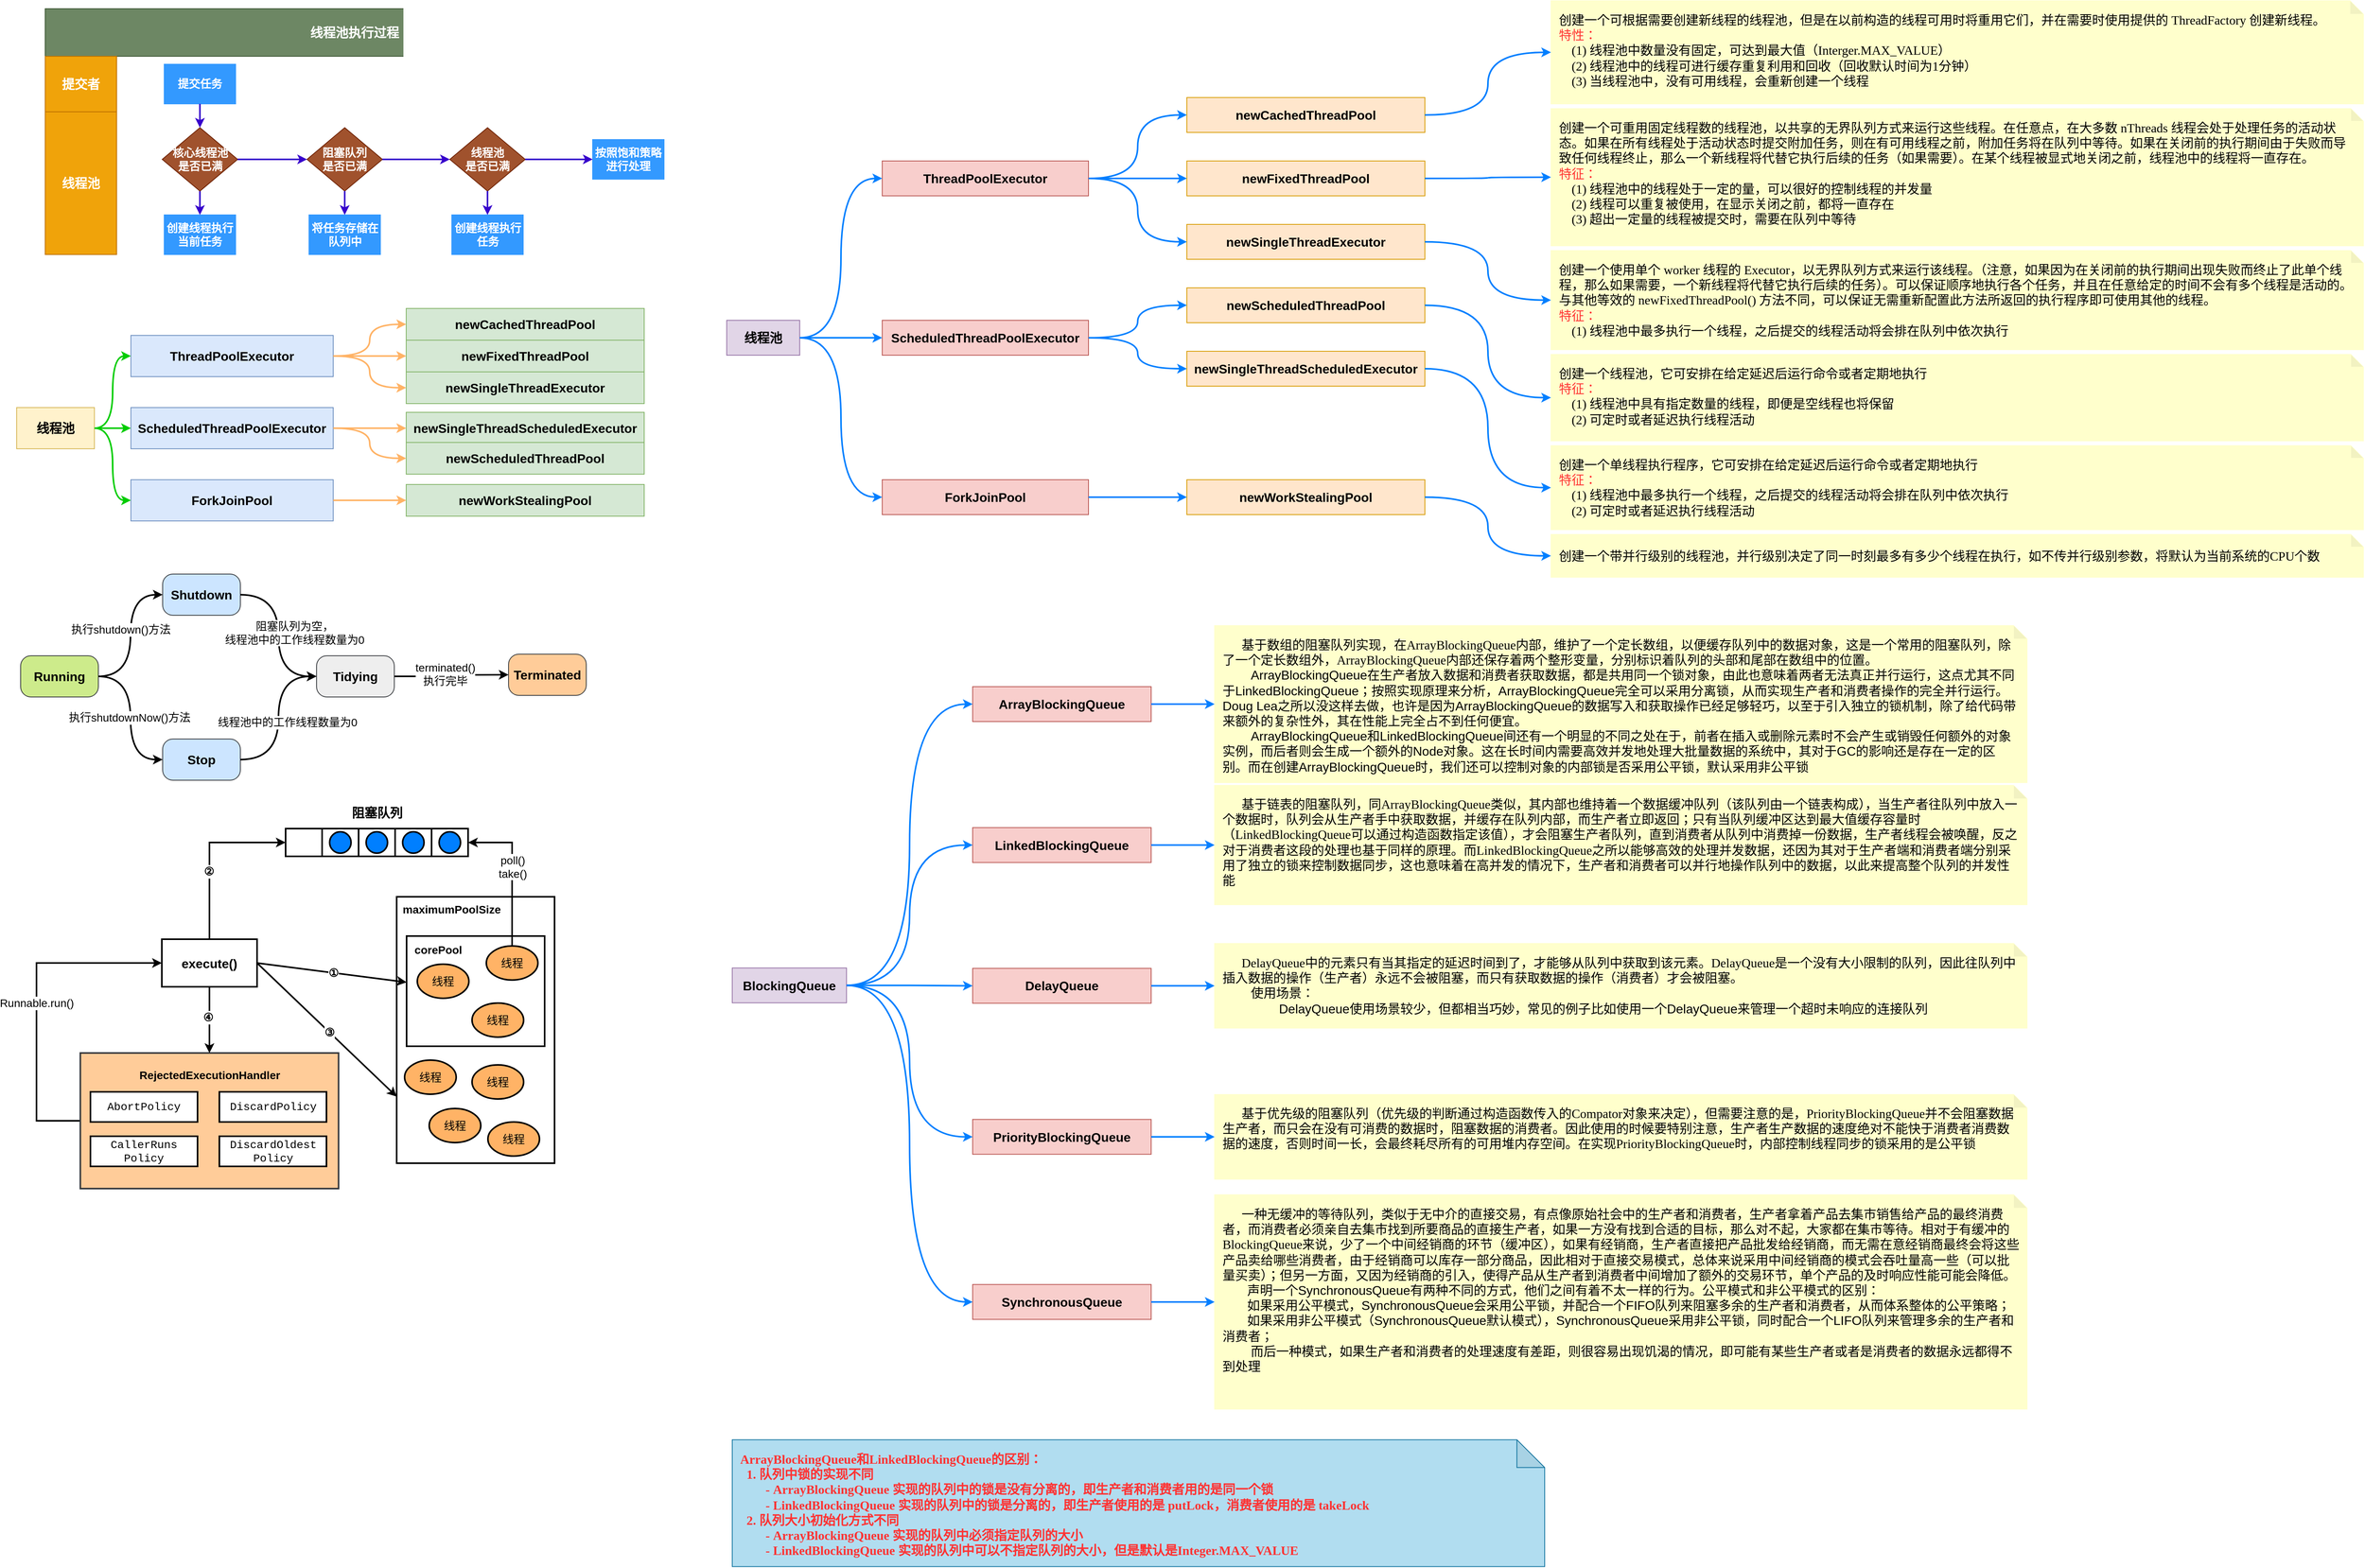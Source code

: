<mxfile version="14.5.1" type="device"><diagram id="P0yWBl46A17CnVQzaAV8" name="第 1 页"><mxGraphModel dx="2377" dy="1620" grid="0" gridSize="10" guides="1" tooltips="1" connect="1" arrows="1" fold="1" page="1" pageScale="1" pageWidth="4681" pageHeight="3300" math="0" shadow="0"><root><mxCell id="0"/><mxCell id="1" parent="0"/><mxCell id="lFLPFHnEOtr306Qnm9Up-21" value="" style="group" parent="1" vertex="1" connectable="0"><mxGeometry x="70" y="30" width="780" height="310" as="geometry"/></mxCell><mxCell id="lFLPFHnEOtr306Qnm9Up-1" value="&lt;font style=&quot;font-size: 16px&quot;&gt;&lt;b&gt;线程池执行过程&lt;/b&gt;&lt;/font&gt;" style="rounded=0;whiteSpace=wrap;html=1;fillColor=#6d8764;strokeColor=#3A5431;fontColor=#ffffff;" parent="lFLPFHnEOtr306Qnm9Up-21" vertex="1"><mxGeometry width="780" height="60" as="geometry"/></mxCell><mxCell id="lFLPFHnEOtr306Qnm9Up-2" value="&lt;font style=&quot;font-size: 16px&quot;&gt;&lt;b&gt;提交者&lt;/b&gt;&lt;/font&gt;" style="rounded=0;whiteSpace=wrap;html=1;fillColor=#f0a30a;strokeColor=#BD7000;fontColor=#ffffff;" parent="lFLPFHnEOtr306Qnm9Up-21" vertex="1"><mxGeometry y="60" width="90" height="70" as="geometry"/></mxCell><mxCell id="lFLPFHnEOtr306Qnm9Up-3" value="&lt;font style=&quot;font-size: 16px&quot;&gt;&lt;b&gt;线程池&lt;/b&gt;&lt;/font&gt;" style="rounded=0;whiteSpace=wrap;html=1;fillColor=#f0a30a;strokeColor=#BD7000;fontColor=#ffffff;" parent="lFLPFHnEOtr306Qnm9Up-21" vertex="1"><mxGeometry y="130" width="90" height="180" as="geometry"/></mxCell><mxCell id="lFLPFHnEOtr306Qnm9Up-6" value="&lt;font size=&quot;1&quot;&gt;&lt;b style=&quot;font-size: 14px&quot;&gt;提交任务&lt;/b&gt;&lt;/font&gt;" style="rounded=0;whiteSpace=wrap;html=1;fillColor=#3399FF;fontColor=#ffffff;strokeColor=#3399FF;" parent="lFLPFHnEOtr306Qnm9Up-21" vertex="1"><mxGeometry x="150" y="70" width="90" height="50" as="geometry"/></mxCell><mxCell id="lFLPFHnEOtr306Qnm9Up-7" value="&lt;font size=&quot;1&quot;&gt;&lt;b style=&quot;font-size: 14px&quot;&gt;创建线程执行当前任务&lt;/b&gt;&lt;/font&gt;" style="rounded=0;whiteSpace=wrap;html=1;fillColor=#3399FF;fontColor=#ffffff;strokeColor=#3399FF;" parent="lFLPFHnEOtr306Qnm9Up-21" vertex="1"><mxGeometry x="150" y="260" width="90" height="50" as="geometry"/></mxCell><mxCell id="lFLPFHnEOtr306Qnm9Up-12" style="edgeStyle=orthogonalEdgeStyle;rounded=0;orthogonalLoop=1;jettySize=auto;html=1;exitX=0.5;exitY=1;exitDx=0;exitDy=0;entryX=0.5;entryY=0;entryDx=0;entryDy=0;strokeWidth=2;fillColor=#6a00ff;strokeColor=#3700CC;" parent="lFLPFHnEOtr306Qnm9Up-21" source="lFLPFHnEOtr306Qnm9Up-8" target="lFLPFHnEOtr306Qnm9Up-7" edge="1"><mxGeometry relative="1" as="geometry"/></mxCell><mxCell id="lFLPFHnEOtr306Qnm9Up-8" value="&lt;font style=&quot;font-size: 14px&quot; color=&quot;#ffffff&quot;&gt;&lt;b&gt;核心线程池&lt;br&gt;是否已满&lt;/b&gt;&lt;/font&gt;" style="rhombus;whiteSpace=wrap;html=1;strokeColor=#6D1F00;fillColor=#a0522d;fontColor=#ffffff;" parent="lFLPFHnEOtr306Qnm9Up-21" vertex="1"><mxGeometry x="147.5" y="150" width="95" height="80" as="geometry"/></mxCell><mxCell id="lFLPFHnEOtr306Qnm9Up-11" style="edgeStyle=orthogonalEdgeStyle;rounded=0;orthogonalLoop=1;jettySize=auto;html=1;exitX=0.5;exitY=1;exitDx=0;exitDy=0;entryX=0.5;entryY=0;entryDx=0;entryDy=0;fillColor=#6a00ff;strokeColor=#3700CC;strokeWidth=2;" parent="lFLPFHnEOtr306Qnm9Up-21" source="lFLPFHnEOtr306Qnm9Up-6" target="lFLPFHnEOtr306Qnm9Up-8" edge="1"><mxGeometry relative="1" as="geometry"/></mxCell><mxCell id="lFLPFHnEOtr306Qnm9Up-9" value="&lt;font style=&quot;font-size: 14px&quot; color=&quot;#ffffff&quot;&gt;&lt;b&gt;阻塞队列&lt;br&gt;是否已满&lt;/b&gt;&lt;/font&gt;" style="rhombus;whiteSpace=wrap;html=1;strokeColor=#6D1F00;fillColor=#a0522d;fontColor=#ffffff;" parent="lFLPFHnEOtr306Qnm9Up-21" vertex="1"><mxGeometry x="330" y="150" width="95" height="80" as="geometry"/></mxCell><mxCell id="lFLPFHnEOtr306Qnm9Up-13" style="edgeStyle=orthogonalEdgeStyle;rounded=0;orthogonalLoop=1;jettySize=auto;html=1;exitX=1;exitY=0.5;exitDx=0;exitDy=0;entryX=0;entryY=0.5;entryDx=0;entryDy=0;strokeWidth=2;fillColor=#6a00ff;strokeColor=#3700CC;" parent="lFLPFHnEOtr306Qnm9Up-21" source="lFLPFHnEOtr306Qnm9Up-8" target="lFLPFHnEOtr306Qnm9Up-9" edge="1"><mxGeometry relative="1" as="geometry"/></mxCell><mxCell id="lFLPFHnEOtr306Qnm9Up-10" value="&lt;font style=&quot;font-size: 14px&quot; color=&quot;#ffffff&quot;&gt;&lt;b&gt;线程池&lt;br&gt;是否已满&lt;/b&gt;&lt;/font&gt;" style="rhombus;whiteSpace=wrap;html=1;strokeColor=#6D1F00;fillColor=#a0522d;fontColor=#ffffff;" parent="lFLPFHnEOtr306Qnm9Up-21" vertex="1"><mxGeometry x="510" y="150" width="95" height="80" as="geometry"/></mxCell><mxCell id="lFLPFHnEOtr306Qnm9Up-14" style="edgeStyle=orthogonalEdgeStyle;rounded=0;orthogonalLoop=1;jettySize=auto;html=1;exitX=1;exitY=0.5;exitDx=0;exitDy=0;strokeWidth=2;fillColor=#6a00ff;strokeColor=#3700CC;" parent="lFLPFHnEOtr306Qnm9Up-21" source="lFLPFHnEOtr306Qnm9Up-9" target="lFLPFHnEOtr306Qnm9Up-10" edge="1"><mxGeometry relative="1" as="geometry"/></mxCell><mxCell id="lFLPFHnEOtr306Qnm9Up-15" value="&lt;span style=&quot;font-size: 14px&quot;&gt;&lt;b&gt;将任务存储在队列中&lt;/b&gt;&lt;/span&gt;" style="rounded=0;whiteSpace=wrap;html=1;fillColor=#3399FF;fontColor=#ffffff;strokeColor=#3399FF;" parent="lFLPFHnEOtr306Qnm9Up-21" vertex="1"><mxGeometry x="332.5" y="260" width="90" height="50" as="geometry"/></mxCell><mxCell id="lFLPFHnEOtr306Qnm9Up-16" style="edgeStyle=orthogonalEdgeStyle;rounded=0;orthogonalLoop=1;jettySize=auto;html=1;exitX=0.5;exitY=1;exitDx=0;exitDy=0;entryX=0.5;entryY=0;entryDx=0;entryDy=0;strokeWidth=2;fillColor=#6a00ff;strokeColor=#3700CC;" parent="lFLPFHnEOtr306Qnm9Up-21" source="lFLPFHnEOtr306Qnm9Up-9" target="lFLPFHnEOtr306Qnm9Up-15" edge="1"><mxGeometry relative="1" as="geometry"/></mxCell><mxCell id="lFLPFHnEOtr306Qnm9Up-17" value="&lt;span style=&quot;font-size: 14px&quot;&gt;&lt;b&gt;创建线程执行任务&lt;/b&gt;&lt;/span&gt;" style="rounded=0;whiteSpace=wrap;html=1;fillColor=#3399FF;fontColor=#ffffff;strokeColor=#3399FF;" parent="lFLPFHnEOtr306Qnm9Up-21" vertex="1"><mxGeometry x="512.5" y="260" width="90" height="50" as="geometry"/></mxCell><mxCell id="lFLPFHnEOtr306Qnm9Up-18" style="edgeStyle=orthogonalEdgeStyle;rounded=0;orthogonalLoop=1;jettySize=auto;html=1;exitX=0.5;exitY=1;exitDx=0;exitDy=0;entryX=0.5;entryY=0;entryDx=0;entryDy=0;strokeWidth=2;fillColor=#6a00ff;strokeColor=#3700CC;" parent="lFLPFHnEOtr306Qnm9Up-21" source="lFLPFHnEOtr306Qnm9Up-10" target="lFLPFHnEOtr306Qnm9Up-17" edge="1"><mxGeometry relative="1" as="geometry"/></mxCell><mxCell id="lFLPFHnEOtr306Qnm9Up-19" value="&lt;span style=&quot;font-size: 14px&quot;&gt;&lt;b&gt;按照饱和策略进行处理&lt;/b&gt;&lt;/span&gt;" style="rounded=0;whiteSpace=wrap;html=1;fillColor=#3399FF;fontColor=#ffffff;strokeColor=#3399FF;" parent="lFLPFHnEOtr306Qnm9Up-21" vertex="1"><mxGeometry x="690" y="165" width="90" height="50" as="geometry"/></mxCell><mxCell id="lFLPFHnEOtr306Qnm9Up-20" style="edgeStyle=orthogonalEdgeStyle;rounded=0;orthogonalLoop=1;jettySize=auto;html=1;exitX=1;exitY=0.5;exitDx=0;exitDy=0;strokeWidth=2;fillColor=#6a00ff;strokeColor=#3700CC;" parent="lFLPFHnEOtr306Qnm9Up-21" source="lFLPFHnEOtr306Qnm9Up-10" target="lFLPFHnEOtr306Qnm9Up-19" edge="1"><mxGeometry relative="1" as="geometry"/></mxCell><mxCell id="lFLPFHnEOtr306Qnm9Up-44" value="" style="group" parent="1" vertex="1" connectable="0"><mxGeometry x="34" y="408" width="791" height="268" as="geometry"/></mxCell><mxCell id="lFLPFHnEOtr306Qnm9Up-24" value="&lt;font style=&quot;font-size: 16px&quot;&gt;&lt;b&gt;线程池&lt;/b&gt;&lt;/font&gt;" style="rounded=0;whiteSpace=wrap;html=1;strokeColor=#d6b656;fillColor=#fff2cc;" parent="lFLPFHnEOtr306Qnm9Up-44" vertex="1"><mxGeometry y="125" width="98" height="52" as="geometry"/></mxCell><mxCell id="lFLPFHnEOtr306Qnm9Up-25" value="&lt;font style=&quot;font-size: 16px&quot;&gt;&lt;b&gt;ScheduledThreadPoolExecutor&lt;/b&gt;&lt;/font&gt;" style="rounded=0;whiteSpace=wrap;html=1;strokeColor=#6c8ebf;fillColor=#dae8fc;" parent="lFLPFHnEOtr306Qnm9Up-44" vertex="1"><mxGeometry x="144" y="125" width="255" height="52" as="geometry"/></mxCell><mxCell id="lFLPFHnEOtr306Qnm9Up-29" style="edgeStyle=orthogonalEdgeStyle;curved=1;rounded=0;orthogonalLoop=1;jettySize=auto;html=1;exitX=1;exitY=0.5;exitDx=0;exitDy=0;entryX=0;entryY=0.5;entryDx=0;entryDy=0;strokeColor=#00CC00;strokeWidth=2;" parent="lFLPFHnEOtr306Qnm9Up-44" source="lFLPFHnEOtr306Qnm9Up-24" target="lFLPFHnEOtr306Qnm9Up-25" edge="1"><mxGeometry relative="1" as="geometry"/></mxCell><mxCell id="lFLPFHnEOtr306Qnm9Up-26" value="&lt;font style=&quot;font-size: 16px&quot;&gt;&lt;b&gt;ThreadPoolExecutor&lt;/b&gt;&lt;/font&gt;" style="rounded=0;whiteSpace=wrap;html=1;strokeColor=#6c8ebf;fillColor=#dae8fc;" parent="lFLPFHnEOtr306Qnm9Up-44" vertex="1"><mxGeometry x="144" y="34" width="255" height="52" as="geometry"/></mxCell><mxCell id="lFLPFHnEOtr306Qnm9Up-31" style="edgeStyle=orthogonalEdgeStyle;curved=1;rounded=0;orthogonalLoop=1;jettySize=auto;html=1;exitX=1;exitY=0.5;exitDx=0;exitDy=0;entryX=0;entryY=0.5;entryDx=0;entryDy=0;strokeColor=#00CC00;strokeWidth=2;" parent="lFLPFHnEOtr306Qnm9Up-44" source="lFLPFHnEOtr306Qnm9Up-24" target="lFLPFHnEOtr306Qnm9Up-26" edge="1"><mxGeometry relative="1" as="geometry"/></mxCell><mxCell id="lFLPFHnEOtr306Qnm9Up-27" value="&lt;font style=&quot;font-size: 16px&quot;&gt;&lt;b&gt;ForkJoinPool&lt;/b&gt;&lt;/font&gt;" style="rounded=0;whiteSpace=wrap;html=1;strokeColor=#6c8ebf;fillColor=#dae8fc;" parent="lFLPFHnEOtr306Qnm9Up-44" vertex="1"><mxGeometry x="144" y="216" width="255" height="52" as="geometry"/></mxCell><mxCell id="lFLPFHnEOtr306Qnm9Up-30" style="edgeStyle=orthogonalEdgeStyle;curved=1;rounded=0;orthogonalLoop=1;jettySize=auto;html=1;exitX=1;exitY=0.5;exitDx=0;exitDy=0;entryX=0;entryY=0.5;entryDx=0;entryDy=0;strokeColor=#00CC00;strokeWidth=2;" parent="lFLPFHnEOtr306Qnm9Up-44" source="lFLPFHnEOtr306Qnm9Up-24" target="lFLPFHnEOtr306Qnm9Up-27" edge="1"><mxGeometry relative="1" as="geometry"/></mxCell><mxCell id="lFLPFHnEOtr306Qnm9Up-32" value="&lt;font style=&quot;font-size: 16px&quot;&gt;&lt;b&gt;newFixedThreadPool&lt;/b&gt;&lt;/font&gt;" style="rounded=0;whiteSpace=wrap;html=1;strokeColor=#82b366;fillColor=#d5e8d4;" parent="lFLPFHnEOtr306Qnm9Up-44" vertex="1"><mxGeometry x="491" y="40" width="300" height="40" as="geometry"/></mxCell><mxCell id="lFLPFHnEOtr306Qnm9Up-36" style="edgeStyle=orthogonalEdgeStyle;curved=1;rounded=0;orthogonalLoop=1;jettySize=auto;html=1;exitX=1;exitY=0.5;exitDx=0;exitDy=0;entryX=0;entryY=0.5;entryDx=0;entryDy=0;strokeColor=#FFB366;strokeWidth=2;" parent="lFLPFHnEOtr306Qnm9Up-44" source="lFLPFHnEOtr306Qnm9Up-26" target="lFLPFHnEOtr306Qnm9Up-32" edge="1"><mxGeometry relative="1" as="geometry"/></mxCell><mxCell id="lFLPFHnEOtr306Qnm9Up-33" value="&lt;font style=&quot;font-size: 16px&quot;&gt;&lt;b&gt;newCachedThreadPool&lt;/b&gt;&lt;/font&gt;" style="rounded=0;whiteSpace=wrap;html=1;strokeColor=#82b366;fillColor=#d5e8d4;" parent="lFLPFHnEOtr306Qnm9Up-44" vertex="1"><mxGeometry x="491" width="300" height="40" as="geometry"/></mxCell><mxCell id="lFLPFHnEOtr306Qnm9Up-35" style="edgeStyle=orthogonalEdgeStyle;curved=1;rounded=0;orthogonalLoop=1;jettySize=auto;html=1;exitX=1;exitY=0.5;exitDx=0;exitDy=0;entryX=0;entryY=0.5;entryDx=0;entryDy=0;strokeWidth=2;strokeColor=#FFB366;" parent="lFLPFHnEOtr306Qnm9Up-44" source="lFLPFHnEOtr306Qnm9Up-26" target="lFLPFHnEOtr306Qnm9Up-33" edge="1"><mxGeometry relative="1" as="geometry"/></mxCell><mxCell id="lFLPFHnEOtr306Qnm9Up-34" value="&lt;font style=&quot;font-size: 16px&quot;&gt;&lt;b&gt;newSingleThreadExecutor&lt;/b&gt;&lt;/font&gt;" style="rounded=0;whiteSpace=wrap;html=1;strokeColor=#82b366;fillColor=#d5e8d4;" parent="lFLPFHnEOtr306Qnm9Up-44" vertex="1"><mxGeometry x="491" y="80" width="300" height="40" as="geometry"/></mxCell><mxCell id="lFLPFHnEOtr306Qnm9Up-37" style="edgeStyle=orthogonalEdgeStyle;curved=1;rounded=0;orthogonalLoop=1;jettySize=auto;html=1;exitX=1;exitY=0.5;exitDx=0;exitDy=0;entryX=0;entryY=0.5;entryDx=0;entryDy=0;strokeColor=#FFB366;strokeWidth=2;" parent="lFLPFHnEOtr306Qnm9Up-44" source="lFLPFHnEOtr306Qnm9Up-26" target="lFLPFHnEOtr306Qnm9Up-34" edge="1"><mxGeometry relative="1" as="geometry"/></mxCell><mxCell id="lFLPFHnEOtr306Qnm9Up-38" value="&lt;font style=&quot;font-size: 16px&quot;&gt;&lt;b&gt;newSingleThreadScheduledExecutor&lt;/b&gt;&lt;/font&gt;" style="rounded=0;whiteSpace=wrap;html=1;strokeColor=#82b366;fillColor=#d5e8d4;" parent="lFLPFHnEOtr306Qnm9Up-44" vertex="1"><mxGeometry x="491" y="131" width="300" height="40" as="geometry"/></mxCell><mxCell id="lFLPFHnEOtr306Qnm9Up-40" style="edgeStyle=orthogonalEdgeStyle;curved=1;rounded=0;orthogonalLoop=1;jettySize=auto;html=1;exitX=1;exitY=0.5;exitDx=0;exitDy=0;entryX=0;entryY=0.5;entryDx=0;entryDy=0;strokeColor=#FFB366;strokeWidth=2;" parent="lFLPFHnEOtr306Qnm9Up-44" source="lFLPFHnEOtr306Qnm9Up-25" target="lFLPFHnEOtr306Qnm9Up-38" edge="1"><mxGeometry relative="1" as="geometry"/></mxCell><mxCell id="lFLPFHnEOtr306Qnm9Up-39" value="&lt;font style=&quot;font-size: 16px&quot;&gt;&lt;b&gt;newScheduledThreadPool&lt;/b&gt;&lt;/font&gt;" style="rounded=0;whiteSpace=wrap;html=1;strokeColor=#82b366;fillColor=#d5e8d4;" parent="lFLPFHnEOtr306Qnm9Up-44" vertex="1"><mxGeometry x="491" y="169" width="300" height="40" as="geometry"/></mxCell><mxCell id="lFLPFHnEOtr306Qnm9Up-41" style="edgeStyle=orthogonalEdgeStyle;curved=1;rounded=0;orthogonalLoop=1;jettySize=auto;html=1;exitX=1;exitY=0.5;exitDx=0;exitDy=0;entryX=0;entryY=0.5;entryDx=0;entryDy=0;strokeColor=#FFB366;strokeWidth=2;" parent="lFLPFHnEOtr306Qnm9Up-44" source="lFLPFHnEOtr306Qnm9Up-25" target="lFLPFHnEOtr306Qnm9Up-39" edge="1"><mxGeometry relative="1" as="geometry"/></mxCell><mxCell id="lFLPFHnEOtr306Qnm9Up-42" value="&lt;font style=&quot;font-size: 16px&quot;&gt;&lt;b&gt;newWorkStealingPool&lt;/b&gt;&lt;/font&gt;" style="rounded=0;whiteSpace=wrap;html=1;strokeColor=#82b366;fillColor=#d5e8d4;" parent="lFLPFHnEOtr306Qnm9Up-44" vertex="1"><mxGeometry x="491" y="222" width="300" height="40" as="geometry"/></mxCell><mxCell id="lFLPFHnEOtr306Qnm9Up-43" style="edgeStyle=orthogonalEdgeStyle;curved=1;rounded=0;orthogonalLoop=1;jettySize=auto;html=1;exitX=1;exitY=0.5;exitDx=0;exitDy=0;entryX=0;entryY=0.5;entryDx=0;entryDy=0;strokeColor=#FFB366;strokeWidth=2;" parent="lFLPFHnEOtr306Qnm9Up-44" source="lFLPFHnEOtr306Qnm9Up-27" target="lFLPFHnEOtr306Qnm9Up-42" edge="1"><mxGeometry relative="1" as="geometry"/></mxCell><mxCell id="lFLPFHnEOtr306Qnm9Up-81" value="" style="group" parent="1" vertex="1" connectable="0"><mxGeometry x="39" y="743" width="713" height="260" as="geometry"/></mxCell><mxCell id="lFLPFHnEOtr306Qnm9Up-65" value="&lt;font style=&quot;font-size: 16px&quot;&gt;&lt;b&gt;Running&lt;/b&gt;&lt;/font&gt;" style="rounded=1;whiteSpace=wrap;html=1;strokeColor=#36393d;fillColor=#cdeb8b;direction=west;arcSize=25;" parent="lFLPFHnEOtr306Qnm9Up-81" vertex="1"><mxGeometry y="103" width="98" height="52" as="geometry"/></mxCell><mxCell id="lFLPFHnEOtr306Qnm9Up-66" value="&lt;span style=&quot;font-size: 16px&quot;&gt;&lt;b&gt;Shutdown&lt;br&gt;&lt;/b&gt;&lt;/span&gt;" style="rounded=1;whiteSpace=wrap;html=1;strokeColor=#36393d;fillColor=#cce5ff;direction=west;arcSize=25;" parent="lFLPFHnEOtr306Qnm9Up-81" vertex="1"><mxGeometry x="179" width="98" height="52" as="geometry"/></mxCell><mxCell id="lFLPFHnEOtr306Qnm9Up-68" style="edgeStyle=orthogonalEdgeStyle;curved=1;rounded=0;orthogonalLoop=1;jettySize=auto;html=1;exitX=0;exitY=0.5;exitDx=0;exitDy=0;entryX=1;entryY=0.5;entryDx=0;entryDy=0;strokeWidth=2;" parent="lFLPFHnEOtr306Qnm9Up-81" source="lFLPFHnEOtr306Qnm9Up-65" target="lFLPFHnEOtr306Qnm9Up-66" edge="1"><mxGeometry relative="1" as="geometry"/></mxCell><mxCell id="lFLPFHnEOtr306Qnm9Up-71" value="&lt;font style=&quot;font-size: 14px&quot;&gt;执行shutdown()方法&lt;/font&gt;" style="edgeLabel;html=1;align=center;verticalAlign=middle;resizable=0;points=[];" parent="lFLPFHnEOtr306Qnm9Up-68" vertex="1" connectable="0"><mxGeometry x="0.092" relative="1" as="geometry"><mxPoint x="-12.5" y="0.5" as="offset"/></mxGeometry></mxCell><mxCell id="lFLPFHnEOtr306Qnm9Up-67" value="&lt;span style=&quot;font-size: 16px&quot;&gt;&lt;b&gt;Stop&lt;br&gt;&lt;/b&gt;&lt;/span&gt;" style="rounded=1;whiteSpace=wrap;html=1;strokeColor=#36393d;fillColor=#cce5ff;direction=west;arcSize=25;" parent="lFLPFHnEOtr306Qnm9Up-81" vertex="1"><mxGeometry x="179" y="208" width="98" height="52" as="geometry"/></mxCell><mxCell id="lFLPFHnEOtr306Qnm9Up-69" style="edgeStyle=orthogonalEdgeStyle;curved=1;rounded=0;orthogonalLoop=1;jettySize=auto;html=1;exitX=0;exitY=0.5;exitDx=0;exitDy=0;entryX=1;entryY=0.5;entryDx=0;entryDy=0;strokeColor=#000000;strokeWidth=2;" parent="lFLPFHnEOtr306Qnm9Up-81" source="lFLPFHnEOtr306Qnm9Up-65" target="lFLPFHnEOtr306Qnm9Up-67" edge="1"><mxGeometry relative="1" as="geometry"/></mxCell><mxCell id="lFLPFHnEOtr306Qnm9Up-72" value="&lt;font style=&quot;font-size: 14px&quot;&gt;执行shutdownNow()方法&lt;/font&gt;" style="edgeLabel;html=1;align=center;verticalAlign=middle;resizable=0;points=[];rotation=0;" parent="lFLPFHnEOtr306Qnm9Up-69" vertex="1" connectable="0"><mxGeometry x="-0.005" relative="1" as="geometry"><mxPoint x="-1.5" y="-0.5" as="offset"/></mxGeometry></mxCell><mxCell id="lFLPFHnEOtr306Qnm9Up-73" value="&lt;font style=&quot;font-size: 16px&quot;&gt;&lt;b&gt;Tidying&lt;/b&gt;&lt;/font&gt;" style="rounded=1;whiteSpace=wrap;html=1;strokeColor=#36393d;fillColor=#eeeeee;direction=west;arcSize=25;" parent="lFLPFHnEOtr306Qnm9Up-81" vertex="1"><mxGeometry x="373" y="103" width="98" height="52" as="geometry"/></mxCell><mxCell id="lFLPFHnEOtr306Qnm9Up-74" style="edgeStyle=orthogonalEdgeStyle;curved=1;rounded=0;orthogonalLoop=1;jettySize=auto;html=1;exitX=0;exitY=0.5;exitDx=0;exitDy=0;entryX=1;entryY=0.5;entryDx=0;entryDy=0;strokeColor=#000000;strokeWidth=2;" parent="lFLPFHnEOtr306Qnm9Up-81" source="lFLPFHnEOtr306Qnm9Up-66" target="lFLPFHnEOtr306Qnm9Up-73" edge="1"><mxGeometry relative="1" as="geometry"/></mxCell><mxCell id="lFLPFHnEOtr306Qnm9Up-76" value="&lt;font style=&quot;font-size: 14px&quot;&gt;阻塞队列为空，&lt;br&gt;线程池中的工作线程数量为0&lt;/font&gt;" style="edgeLabel;html=1;align=center;verticalAlign=middle;resizable=0;points=[];" parent="lFLPFHnEOtr306Qnm9Up-74" vertex="1" connectable="0"><mxGeometry x="-0.216" y="-5" relative="1" as="geometry"><mxPoint x="25" y="18" as="offset"/></mxGeometry></mxCell><mxCell id="lFLPFHnEOtr306Qnm9Up-75" style="edgeStyle=orthogonalEdgeStyle;curved=1;rounded=0;orthogonalLoop=1;jettySize=auto;html=1;exitX=0;exitY=0.5;exitDx=0;exitDy=0;entryX=1;entryY=0.5;entryDx=0;entryDy=0;strokeColor=#000000;strokeWidth=2;" parent="lFLPFHnEOtr306Qnm9Up-81" source="lFLPFHnEOtr306Qnm9Up-67" target="lFLPFHnEOtr306Qnm9Up-73" edge="1"><mxGeometry relative="1" as="geometry"/></mxCell><mxCell id="lFLPFHnEOtr306Qnm9Up-77" value="&lt;font style=&quot;font-size: 14px&quot;&gt;线程池中的工作线程数量为0&lt;/font&gt;" style="edgeLabel;html=1;align=center;verticalAlign=middle;resizable=0;points=[];" parent="lFLPFHnEOtr306Qnm9Up-75" vertex="1" connectable="0"><mxGeometry x="-0.085" y="1" relative="1" as="geometry"><mxPoint x="12" y="-3" as="offset"/></mxGeometry></mxCell><mxCell id="lFLPFHnEOtr306Qnm9Up-78" value="&lt;font style=&quot;font-size: 16px&quot;&gt;&lt;b&gt;Terminated&lt;/b&gt;&lt;/font&gt;" style="rounded=1;whiteSpace=wrap;html=1;strokeColor=#36393d;fillColor=#ffcc99;direction=west;arcSize=25;" parent="lFLPFHnEOtr306Qnm9Up-81" vertex="1"><mxGeometry x="615" y="101" width="98" height="52" as="geometry"/></mxCell><mxCell id="lFLPFHnEOtr306Qnm9Up-79" style="edgeStyle=orthogonalEdgeStyle;curved=1;rounded=0;orthogonalLoop=1;jettySize=auto;html=1;exitX=0;exitY=0.5;exitDx=0;exitDy=0;strokeColor=#000000;strokeWidth=2;" parent="lFLPFHnEOtr306Qnm9Up-81" source="lFLPFHnEOtr306Qnm9Up-73" target="lFLPFHnEOtr306Qnm9Up-78" edge="1"><mxGeometry relative="1" as="geometry"/></mxCell><mxCell id="lFLPFHnEOtr306Qnm9Up-80" value="&lt;font style=&quot;font-size: 14px&quot;&gt;terminated()&lt;br&gt;执行完毕&lt;/font&gt;" style="edgeLabel;html=1;align=center;verticalAlign=middle;resizable=0;points=[];rotation=0;" parent="lFLPFHnEOtr306Qnm9Up-79" vertex="1" connectable="0"><mxGeometry x="-0.124" y="3" relative="1" as="geometry"><mxPoint as="offset"/></mxGeometry></mxCell><mxCell id="lFLPFHnEOtr306Qnm9Up-125" value="" style="group" parent="1" vertex="1" connectable="0"><mxGeometry x="59" y="1034" width="653" height="484" as="geometry"/></mxCell><mxCell id="lFLPFHnEOtr306Qnm9Up-82" value="&lt;font style=&quot;font-size: 16px&quot;&gt;&lt;b&gt;execute()&lt;/b&gt;&lt;/font&gt;" style="rounded=0;whiteSpace=wrap;html=1;fillColor=#FFFFFF;strokeWidth=2;" parent="lFLPFHnEOtr306Qnm9Up-125" vertex="1"><mxGeometry x="158" y="169.5" width="120" height="60" as="geometry"/></mxCell><mxCell id="lFLPFHnEOtr306Qnm9Up-83" value="" style="rounded=0;whiteSpace=wrap;html=1;fillColor=#FFFFFF;strokeWidth=2;" parent="lFLPFHnEOtr306Qnm9Up-125" vertex="1"><mxGeometry x="454" y="116" width="199" height="336" as="geometry"/></mxCell><mxCell id="lFLPFHnEOtr306Qnm9Up-84" value="" style="rounded=0;whiteSpace=wrap;html=1;fillColor=#FFFFFF;strokeWidth=2;" parent="lFLPFHnEOtr306Qnm9Up-125" vertex="1"><mxGeometry x="466.5" y="165.5" width="174" height="139" as="geometry"/></mxCell><mxCell id="lFLPFHnEOtr306Qnm9Up-85" value="&lt;font size=&quot;1&quot;&gt;&lt;b style=&quot;font-size: 14px&quot;&gt;corePool&lt;/b&gt;&lt;/font&gt;" style="text;html=1;strokeColor=none;fillColor=none;align=center;verticalAlign=middle;whiteSpace=wrap;rounded=0;" parent="lFLPFHnEOtr306Qnm9Up-125" vertex="1"><mxGeometry x="472" y="173" width="69" height="20" as="geometry"/></mxCell><mxCell id="lFLPFHnEOtr306Qnm9Up-86" value="&lt;font style=&quot;font-size: 14px&quot;&gt;线程&lt;/font&gt;" style="ellipse;whiteSpace=wrap;html=1;rounded=1;strokeColor=#000000;strokeWidth=2;fillColor=#FFB366;" parent="lFLPFHnEOtr306Qnm9Up-125" vertex="1"><mxGeometry x="480" y="201" width="65" height="43" as="geometry"/></mxCell><mxCell id="lFLPFHnEOtr306Qnm9Up-88" value="&lt;font style=&quot;font-size: 14px&quot;&gt;线程&lt;/font&gt;" style="ellipse;whiteSpace=wrap;html=1;rounded=1;strokeColor=#000000;strokeWidth=2;fillColor=#FFB366;" parent="lFLPFHnEOtr306Qnm9Up-125" vertex="1"><mxGeometry x="567" y="178" width="65" height="43" as="geometry"/></mxCell><mxCell id="lFLPFHnEOtr306Qnm9Up-89" value="&lt;font style=&quot;font-size: 14px&quot;&gt;线程&lt;/font&gt;" style="ellipse;whiteSpace=wrap;html=1;rounded=1;strokeColor=#000000;strokeWidth=2;fillColor=#FFB366;" parent="lFLPFHnEOtr306Qnm9Up-125" vertex="1"><mxGeometry x="549" y="250" width="65" height="43" as="geometry"/></mxCell><mxCell id="lFLPFHnEOtr306Qnm9Up-90" value="&lt;font style=&quot;font-size: 14px&quot;&gt;线程&lt;/font&gt;" style="ellipse;whiteSpace=wrap;html=1;rounded=1;strokeColor=#000000;strokeWidth=2;fillColor=#FFB366;" parent="lFLPFHnEOtr306Qnm9Up-125" vertex="1"><mxGeometry x="464" y="322" width="65" height="43" as="geometry"/></mxCell><mxCell id="lFLPFHnEOtr306Qnm9Up-91" value="&lt;font style=&quot;font-size: 14px&quot;&gt;线程&lt;/font&gt;" style="ellipse;whiteSpace=wrap;html=1;rounded=1;strokeColor=#000000;strokeWidth=2;fillColor=#FFB366;" parent="lFLPFHnEOtr306Qnm9Up-125" vertex="1"><mxGeometry x="549" y="328" width="65" height="43" as="geometry"/></mxCell><mxCell id="lFLPFHnEOtr306Qnm9Up-92" value="&lt;font style=&quot;font-size: 14px&quot;&gt;线程&lt;/font&gt;" style="ellipse;whiteSpace=wrap;html=1;rounded=1;strokeColor=#000000;strokeWidth=2;fillColor=#FFB366;" parent="lFLPFHnEOtr306Qnm9Up-125" vertex="1"><mxGeometry x="495" y="383" width="65" height="43" as="geometry"/></mxCell><mxCell id="lFLPFHnEOtr306Qnm9Up-93" value="&lt;font style=&quot;font-size: 14px&quot;&gt;线程&lt;/font&gt;" style="ellipse;whiteSpace=wrap;html=1;rounded=1;strokeColor=#000000;strokeWidth=2;fillColor=#FFB366;" parent="lFLPFHnEOtr306Qnm9Up-125" vertex="1"><mxGeometry x="569" y="400" width="65" height="43" as="geometry"/></mxCell><mxCell id="lFLPFHnEOtr306Qnm9Up-94" value="&lt;b&gt;&lt;font style=&quot;font-size: 14px&quot;&gt;maximumPoolSize&lt;/font&gt;&lt;/b&gt;" style="text;html=1;strokeColor=none;fillColor=none;align=center;verticalAlign=middle;whiteSpace=wrap;rounded=0;" parent="lFLPFHnEOtr306Qnm9Up-125" vertex="1"><mxGeometry x="458" y="122" width="131" height="20" as="geometry"/></mxCell><mxCell id="lFLPFHnEOtr306Qnm9Up-105" value="" style="group" parent="lFLPFHnEOtr306Qnm9Up-125" vertex="1" connectable="0"><mxGeometry x="314" y="30" width="230" height="35" as="geometry"/></mxCell><mxCell id="lFLPFHnEOtr306Qnm9Up-96" value="" style="rounded=0;whiteSpace=wrap;html=1;strokeColor=#000000;strokeWidth=2;fillColor=#FFFFFF;" parent="lFLPFHnEOtr306Qnm9Up-105" vertex="1"><mxGeometry width="46" height="35" as="geometry"/></mxCell><mxCell id="lFLPFHnEOtr306Qnm9Up-97" value="" style="rounded=0;whiteSpace=wrap;html=1;strokeColor=#000000;strokeWidth=2;fillColor=#FFFFFF;" parent="lFLPFHnEOtr306Qnm9Up-105" vertex="1"><mxGeometry x="46" width="46" height="35" as="geometry"/></mxCell><mxCell id="lFLPFHnEOtr306Qnm9Up-98" value="" style="rounded=0;whiteSpace=wrap;html=1;strokeColor=#000000;strokeWidth=2;fillColor=#FFFFFF;" parent="lFLPFHnEOtr306Qnm9Up-105" vertex="1"><mxGeometry x="92" width="46" height="35" as="geometry"/></mxCell><mxCell id="lFLPFHnEOtr306Qnm9Up-99" value="" style="rounded=0;whiteSpace=wrap;html=1;strokeColor=#000000;strokeWidth=2;fillColor=#FFFFFF;" parent="lFLPFHnEOtr306Qnm9Up-105" vertex="1"><mxGeometry x="138" width="46" height="35" as="geometry"/></mxCell><mxCell id="lFLPFHnEOtr306Qnm9Up-100" value="" style="rounded=0;whiteSpace=wrap;html=1;strokeColor=#000000;strokeWidth=2;fillColor=#FFFFFF;" parent="lFLPFHnEOtr306Qnm9Up-105" vertex="1"><mxGeometry x="184" width="46" height="35" as="geometry"/></mxCell><mxCell id="lFLPFHnEOtr306Qnm9Up-101" value="" style="ellipse;whiteSpace=wrap;html=1;aspect=fixed;rounded=1;strokeColor=#000000;strokeWidth=2;fillColor=#007FFF;" parent="lFLPFHnEOtr306Qnm9Up-105" vertex="1"><mxGeometry x="101.5" y="4" width="27" height="27" as="geometry"/></mxCell><mxCell id="lFLPFHnEOtr306Qnm9Up-102" value="" style="ellipse;whiteSpace=wrap;html=1;aspect=fixed;rounded=1;strokeColor=#000000;strokeWidth=2;fillColor=#007FFF;" parent="lFLPFHnEOtr306Qnm9Up-105" vertex="1"><mxGeometry x="147.5" y="4" width="27" height="27" as="geometry"/></mxCell><mxCell id="lFLPFHnEOtr306Qnm9Up-103" value="" style="ellipse;whiteSpace=wrap;html=1;aspect=fixed;rounded=1;strokeColor=#000000;strokeWidth=2;fillColor=#007FFF;" parent="lFLPFHnEOtr306Qnm9Up-105" vertex="1"><mxGeometry x="193.5" y="4" width="27" height="27" as="geometry"/></mxCell><mxCell id="lFLPFHnEOtr306Qnm9Up-104" value="" style="ellipse;whiteSpace=wrap;html=1;aspect=fixed;rounded=1;strokeColor=#000000;strokeWidth=2;fillColor=#007FFF;" parent="lFLPFHnEOtr306Qnm9Up-105" vertex="1"><mxGeometry x="55.5" y="4" width="27" height="27" as="geometry"/></mxCell><mxCell id="lFLPFHnEOtr306Qnm9Up-109" style="edgeStyle=orthogonalEdgeStyle;rounded=0;orthogonalLoop=1;jettySize=auto;html=1;exitX=0.5;exitY=0;exitDx=0;exitDy=0;entryX=0;entryY=0.5;entryDx=0;entryDy=0;strokeColor=#000000;strokeWidth=2;" parent="lFLPFHnEOtr306Qnm9Up-125" source="lFLPFHnEOtr306Qnm9Up-82" target="lFLPFHnEOtr306Qnm9Up-96" edge="1"><mxGeometry relative="1" as="geometry"/></mxCell><mxCell id="lFLPFHnEOtr306Qnm9Up-110" value="&lt;font style=&quot;font-size: 14px&quot;&gt;&lt;b&gt;②&lt;/b&gt;&lt;/font&gt;" style="edgeLabel;html=1;align=center;verticalAlign=middle;resizable=0;points=[];" parent="lFLPFHnEOtr306Qnm9Up-109" vertex="1" connectable="0"><mxGeometry x="-0.206" y="1" relative="1" as="geometry"><mxPoint y="1" as="offset"/></mxGeometry></mxCell><mxCell id="lFLPFHnEOtr306Qnm9Up-106" value="&lt;span style=&quot;font-size: 16px&quot;&gt;&lt;b&gt;阻塞队列&lt;/b&gt;&lt;/span&gt;" style="text;html=1;strokeColor=none;fillColor=none;align=center;verticalAlign=middle;whiteSpace=wrap;rounded=0;" parent="lFLPFHnEOtr306Qnm9Up-125" vertex="1"><mxGeometry x="365.5" width="127" height="20" as="geometry"/></mxCell><mxCell id="lFLPFHnEOtr306Qnm9Up-107" style="edgeStyle=orthogonalEdgeStyle;rounded=0;orthogonalLoop=1;jettySize=auto;html=1;exitX=0.5;exitY=0;exitDx=0;exitDy=0;entryX=1;entryY=0.5;entryDx=0;entryDy=0;strokeColor=#000000;strokeWidth=2;" parent="lFLPFHnEOtr306Qnm9Up-125" source="lFLPFHnEOtr306Qnm9Up-88" target="lFLPFHnEOtr306Qnm9Up-100" edge="1"><mxGeometry relative="1" as="geometry"/></mxCell><mxCell id="lFLPFHnEOtr306Qnm9Up-108" value="&lt;font style=&quot;font-size: 14px&quot;&gt;poll()&lt;br&gt;take()&lt;/font&gt;" style="edgeLabel;html=1;align=center;verticalAlign=middle;resizable=0;points=[];" parent="lFLPFHnEOtr306Qnm9Up-107" vertex="1" connectable="0"><mxGeometry x="0.032" y="2" relative="1" as="geometry"><mxPoint x="2" y="-4" as="offset"/></mxGeometry></mxCell><mxCell id="lFLPFHnEOtr306Qnm9Up-111" style="rounded=0;orthogonalLoop=1;jettySize=auto;html=1;exitX=1;exitY=0.5;exitDx=0;exitDy=0;strokeColor=#000000;strokeWidth=2;" parent="lFLPFHnEOtr306Qnm9Up-125" source="lFLPFHnEOtr306Qnm9Up-82" target="lFLPFHnEOtr306Qnm9Up-84" edge="1"><mxGeometry relative="1" as="geometry"/></mxCell><mxCell id="lFLPFHnEOtr306Qnm9Up-112" value="&lt;b&gt;&lt;font style=&quot;font-size: 14px&quot;&gt;①&lt;/font&gt;&lt;/b&gt;" style="edgeLabel;html=1;align=center;verticalAlign=middle;resizable=0;points=[];" parent="lFLPFHnEOtr306Qnm9Up-111" vertex="1" connectable="0"><mxGeometry x="0.019" relative="1" as="geometry"><mxPoint as="offset"/></mxGeometry></mxCell><mxCell id="lFLPFHnEOtr306Qnm9Up-123" style="edgeStyle=orthogonalEdgeStyle;rounded=0;orthogonalLoop=1;jettySize=auto;html=1;exitX=0;exitY=0.5;exitDx=0;exitDy=0;entryX=0;entryY=0.5;entryDx=0;entryDy=0;strokeColor=#000000;strokeWidth=2;" parent="lFLPFHnEOtr306Qnm9Up-125" source="lFLPFHnEOtr306Qnm9Up-115" target="lFLPFHnEOtr306Qnm9Up-82" edge="1"><mxGeometry relative="1" as="geometry"><Array as="points"><mxPoint y="399"/><mxPoint y="200"/></Array></mxGeometry></mxCell><mxCell id="lFLPFHnEOtr306Qnm9Up-124" value="&lt;font style=&quot;font-size: 14px&quot;&gt;Runnable.run()&lt;/font&gt;" style="edgeLabel;html=1;align=center;verticalAlign=middle;resizable=0;points=[];" parent="lFLPFHnEOtr306Qnm9Up-123" vertex="1" connectable="0"><mxGeometry x="-0.011" relative="1" as="geometry"><mxPoint as="offset"/></mxGeometry></mxCell><mxCell id="lFLPFHnEOtr306Qnm9Up-115" value="" style="rounded=0;whiteSpace=wrap;html=1;fillColor=#ffcc99;strokeWidth=2;strokeColor=#36393d;" parent="lFLPFHnEOtr306Qnm9Up-125" vertex="1"><mxGeometry x="55.25" y="313" width="325.5" height="171" as="geometry"/></mxCell><mxCell id="lFLPFHnEOtr306Qnm9Up-121" style="edgeStyle=none;rounded=0;orthogonalLoop=1;jettySize=auto;html=1;exitX=0.5;exitY=1;exitDx=0;exitDy=0;entryX=0.5;entryY=0;entryDx=0;entryDy=0;strokeColor=#000000;strokeWidth=2;" parent="lFLPFHnEOtr306Qnm9Up-125" source="lFLPFHnEOtr306Qnm9Up-82" target="lFLPFHnEOtr306Qnm9Up-115" edge="1"><mxGeometry relative="1" as="geometry"/></mxCell><mxCell id="lFLPFHnEOtr306Qnm9Up-122" value="&lt;font style=&quot;font-size: 14px&quot;&gt;&lt;b&gt;④&lt;/b&gt;&lt;/font&gt;" style="edgeLabel;html=1;align=center;verticalAlign=middle;resizable=0;points=[];" parent="lFLPFHnEOtr306Qnm9Up-121" vertex="1" connectable="0"><mxGeometry x="-0.102" relative="1" as="geometry"><mxPoint x="-2" y="0.5" as="offset"/></mxGeometry></mxCell><mxCell id="lFLPFHnEOtr306Qnm9Up-113" style="edgeStyle=none;rounded=0;orthogonalLoop=1;jettySize=auto;html=1;exitX=1;exitY=0.5;exitDx=0;exitDy=0;strokeColor=#000000;strokeWidth=2;entryX=0;entryY=0.75;entryDx=0;entryDy=0;" parent="lFLPFHnEOtr306Qnm9Up-125" source="lFLPFHnEOtr306Qnm9Up-82" target="lFLPFHnEOtr306Qnm9Up-83" edge="1"><mxGeometry relative="1" as="geometry"/></mxCell><mxCell id="lFLPFHnEOtr306Qnm9Up-114" value="&lt;b&gt;&lt;font style=&quot;font-size: 14px&quot;&gt;③&lt;/font&gt;&lt;/b&gt;" style="edgeLabel;html=1;align=center;verticalAlign=middle;resizable=0;points=[];" parent="lFLPFHnEOtr306Qnm9Up-113" vertex="1" connectable="0"><mxGeometry x="0.036" relative="1" as="geometry"><mxPoint as="offset"/></mxGeometry></mxCell><mxCell id="lFLPFHnEOtr306Qnm9Up-116" value="&lt;span style=&quot;font-family: &amp;#34;courier&amp;#34; , monospace , &amp;#34;courier new&amp;#34; , &amp;#34;roboto mono&amp;#34; , &amp;#34;source sans pro&amp;#34; , &amp;#34;microsoft yahei&amp;#34; ; text-align: left ; word-spacing: 0.85px ; background-color: rgb(255 , 255 , 255)&quot;&gt;&lt;font style=&quot;font-size: 14px&quot;&gt;AbortPolicy&lt;/font&gt;&lt;/span&gt;" style="rounded=0;whiteSpace=wrap;html=1;fillColor=#FFFFFF;strokeWidth=2;" parent="lFLPFHnEOtr306Qnm9Up-125" vertex="1"><mxGeometry x="68" y="362" width="135" height="38" as="geometry"/></mxCell><mxCell id="lFLPFHnEOtr306Qnm9Up-117" value="&lt;span style=&quot;font-family: &amp;#34;courier&amp;#34; , monospace , &amp;#34;courier new&amp;#34; , &amp;#34;roboto mono&amp;#34; , &amp;#34;source sans pro&amp;#34; , &amp;#34;microsoft yahei&amp;#34; ; text-align: left ; word-spacing: 0.85px ; background-color: rgb(255 , 255 , 255)&quot;&gt;&lt;font style=&quot;font-size: 14px&quot;&gt;DiscardPolicy&lt;/font&gt;&lt;/span&gt;" style="rounded=0;whiteSpace=wrap;html=1;fillColor=#FFFFFF;strokeWidth=2;" parent="lFLPFHnEOtr306Qnm9Up-125" vertex="1"><mxGeometry x="230.5" y="362" width="135" height="38" as="geometry"/></mxCell><mxCell id="lFLPFHnEOtr306Qnm9Up-118" value="&lt;span style=&quot;font-family: &amp;#34;courier&amp;#34; , monospace , &amp;#34;courier new&amp;#34; , &amp;#34;roboto mono&amp;#34; , &amp;#34;source sans pro&amp;#34; , &amp;#34;microsoft yahei&amp;#34; ; font-size: 14px ; text-align: left ; word-spacing: 0.85px ; background-color: rgb(255 , 255 , 255)&quot;&gt;CallerRuns&lt;br&gt;Policy&lt;/span&gt;" style="rounded=0;whiteSpace=wrap;html=1;fillColor=#FFFFFF;strokeWidth=2;" parent="lFLPFHnEOtr306Qnm9Up-125" vertex="1"><mxGeometry x="68" y="418" width="135" height="38" as="geometry"/></mxCell><mxCell id="lFLPFHnEOtr306Qnm9Up-119" value="&lt;span style=&quot;font-family: &amp;#34;courier&amp;#34; , monospace , &amp;#34;courier new&amp;#34; , &amp;#34;roboto mono&amp;#34; , &amp;#34;source sans pro&amp;#34; , &amp;#34;microsoft yahei&amp;#34; ; text-align: left ; word-spacing: 0.85px ; background-color: rgb(255 , 255 , 255)&quot;&gt;&lt;font style=&quot;font-size: 14px&quot;&gt;DiscardOldest&lt;br&gt;Policy&lt;/font&gt;&lt;/span&gt;" style="rounded=0;whiteSpace=wrap;html=1;fillColor=#FFFFFF;strokeWidth=2;" parent="lFLPFHnEOtr306Qnm9Up-125" vertex="1"><mxGeometry x="230.5" y="418" width="135" height="38" as="geometry"/></mxCell><mxCell id="lFLPFHnEOtr306Qnm9Up-120" value="&lt;b&gt;&lt;font style=&quot;font-size: 14px&quot;&gt;RejectedExecutionHandler&lt;/font&gt;&lt;/b&gt;" style="text;html=1;strokeColor=none;fillColor=none;align=center;verticalAlign=middle;whiteSpace=wrap;rounded=0;" parent="lFLPFHnEOtr306Qnm9Up-125" vertex="1"><mxGeometry x="114.75" y="331" width="206.5" height="20" as="geometry"/></mxCell><mxCell id="x8fB-UUISFcvy3HKnSId-34" value="" style="group" parent="1" vertex="1" connectable="0"><mxGeometry x="929" y="20" width="2063" height="727" as="geometry"/></mxCell><mxCell id="x8fB-UUISFcvy3HKnSId-1" value="&lt;font style=&quot;font-size: 16px&quot;&gt;&lt;b&gt;线程池&lt;/b&gt;&lt;/font&gt;" style="rounded=0;whiteSpace=wrap;html=1;fillColor=#e1d5e7;strokeColor=#9673a6;" parent="x8fB-UUISFcvy3HKnSId-34" vertex="1"><mxGeometry y="403" width="92" height="44" as="geometry"/></mxCell><mxCell id="x8fB-UUISFcvy3HKnSId-2" value="&lt;span style=&quot;font-size: 16px&quot;&gt;&lt;b&gt;ThreadPoolExecutor&lt;br&gt;&lt;/b&gt;&lt;/span&gt;" style="rounded=0;whiteSpace=wrap;html=1;fillColor=#f8cecc;strokeColor=#b85450;" parent="x8fB-UUISFcvy3HKnSId-34" vertex="1"><mxGeometry x="196" y="202" width="260" height="44" as="geometry"/></mxCell><mxCell id="x8fB-UUISFcvy3HKnSId-6" style="edgeStyle=orthogonalEdgeStyle;rounded=0;orthogonalLoop=1;jettySize=auto;html=1;exitX=1;exitY=0.5;exitDx=0;exitDy=0;entryX=0;entryY=0.5;entryDx=0;entryDy=0;curved=1;strokeWidth=2;strokeColor=#007FFF;" parent="x8fB-UUISFcvy3HKnSId-34" source="x8fB-UUISFcvy3HKnSId-1" target="x8fB-UUISFcvy3HKnSId-2" edge="1"><mxGeometry relative="1" as="geometry"/></mxCell><mxCell id="x8fB-UUISFcvy3HKnSId-4" value="&lt;span style=&quot;font-size: 16px&quot;&gt;&lt;b&gt;ScheduledThreadPoolExecutor&lt;br&gt;&lt;/b&gt;&lt;/span&gt;" style="rounded=0;whiteSpace=wrap;html=1;fillColor=#f8cecc;strokeColor=#b85450;" parent="x8fB-UUISFcvy3HKnSId-34" vertex="1"><mxGeometry x="196" y="403" width="260" height="44" as="geometry"/></mxCell><mxCell id="x8fB-UUISFcvy3HKnSId-7" style="edgeStyle=orthogonalEdgeStyle;curved=1;rounded=0;orthogonalLoop=1;jettySize=auto;html=1;exitX=1;exitY=0.5;exitDx=0;exitDy=0;strokeColor=#007FFF;strokeWidth=2;" parent="x8fB-UUISFcvy3HKnSId-34" source="x8fB-UUISFcvy3HKnSId-1" target="x8fB-UUISFcvy3HKnSId-4" edge="1"><mxGeometry relative="1" as="geometry"/></mxCell><mxCell id="x8fB-UUISFcvy3HKnSId-5" value="&lt;span style=&quot;font-size: 16px&quot;&gt;&lt;b&gt;ForkJoinPool&lt;br&gt;&lt;/b&gt;&lt;/span&gt;" style="rounded=0;whiteSpace=wrap;html=1;fillColor=#f8cecc;strokeColor=#b85450;" parent="x8fB-UUISFcvy3HKnSId-34" vertex="1"><mxGeometry x="196" y="604" width="260" height="44" as="geometry"/></mxCell><mxCell id="x8fB-UUISFcvy3HKnSId-8" style="edgeStyle=orthogonalEdgeStyle;curved=1;rounded=0;orthogonalLoop=1;jettySize=auto;html=1;exitX=1;exitY=0.5;exitDx=0;exitDy=0;entryX=0;entryY=0.5;entryDx=0;entryDy=0;strokeColor=#007FFF;strokeWidth=2;" parent="x8fB-UUISFcvy3HKnSId-34" source="x8fB-UUISFcvy3HKnSId-1" target="x8fB-UUISFcvy3HKnSId-5" edge="1"><mxGeometry relative="1" as="geometry"/></mxCell><mxCell id="x8fB-UUISFcvy3HKnSId-9" value="&lt;span style=&quot;font-size: 16px&quot;&gt;&lt;b&gt;newFixedThreadPool&lt;br&gt;&lt;/b&gt;&lt;/span&gt;" style="rounded=0;whiteSpace=wrap;html=1;fillColor=#ffe6cc;strokeColor=#d79b00;" parent="x8fB-UUISFcvy3HKnSId-34" vertex="1"><mxGeometry x="580" y="202" width="300" height="44" as="geometry"/></mxCell><mxCell id="x8fB-UUISFcvy3HKnSId-13" style="edgeStyle=orthogonalEdgeStyle;curved=1;rounded=0;orthogonalLoop=1;jettySize=auto;html=1;exitX=1;exitY=0.5;exitDx=0;exitDy=0;entryX=0;entryY=0.5;entryDx=0;entryDy=0;strokeColor=#007FFF;strokeWidth=2;" parent="x8fB-UUISFcvy3HKnSId-34" source="x8fB-UUISFcvy3HKnSId-2" target="x8fB-UUISFcvy3HKnSId-9" edge="1"><mxGeometry relative="1" as="geometry"/></mxCell><mxCell id="x8fB-UUISFcvy3HKnSId-10" value="&lt;span style=&quot;font-size: 16px&quot;&gt;&lt;b&gt;newSingleThreadExecutor&lt;br&gt;&lt;/b&gt;&lt;/span&gt;" style="rounded=0;whiteSpace=wrap;html=1;fillColor=#ffe6cc;strokeColor=#d79b00;" parent="x8fB-UUISFcvy3HKnSId-34" vertex="1"><mxGeometry x="580" y="282" width="300" height="44" as="geometry"/></mxCell><mxCell id="x8fB-UUISFcvy3HKnSId-14" style="edgeStyle=orthogonalEdgeStyle;curved=1;rounded=0;orthogonalLoop=1;jettySize=auto;html=1;exitX=1;exitY=0.5;exitDx=0;exitDy=0;entryX=0;entryY=0.5;entryDx=0;entryDy=0;strokeColor=#007FFF;strokeWidth=2;" parent="x8fB-UUISFcvy3HKnSId-34" source="x8fB-UUISFcvy3HKnSId-2" target="x8fB-UUISFcvy3HKnSId-10" edge="1"><mxGeometry relative="1" as="geometry"/></mxCell><mxCell id="x8fB-UUISFcvy3HKnSId-11" value="&lt;span style=&quot;font-size: 16px&quot;&gt;&lt;b&gt;newCachedThreadPool&lt;br&gt;&lt;/b&gt;&lt;/span&gt;" style="rounded=0;whiteSpace=wrap;html=1;fillColor=#ffe6cc;strokeColor=#d79b00;" parent="x8fB-UUISFcvy3HKnSId-34" vertex="1"><mxGeometry x="580" y="122" width="300" height="44" as="geometry"/></mxCell><mxCell id="x8fB-UUISFcvy3HKnSId-12" style="edgeStyle=orthogonalEdgeStyle;curved=1;rounded=0;orthogonalLoop=1;jettySize=auto;html=1;exitX=1;exitY=0.5;exitDx=0;exitDy=0;entryX=0;entryY=0.5;entryDx=0;entryDy=0;strokeColor=#007FFF;strokeWidth=2;" parent="x8fB-UUISFcvy3HKnSId-34" source="x8fB-UUISFcvy3HKnSId-2" target="x8fB-UUISFcvy3HKnSId-11" edge="1"><mxGeometry relative="1" as="geometry"/></mxCell><mxCell id="x8fB-UUISFcvy3HKnSId-15" value="&lt;font style=&quot;font-size: 16px&quot;&gt;&lt;font face=&quot;Verdana&quot;&gt;创建一个可根据需要创建新线程的线程池，但是在以前构造的线程可用时将重用它们，并在需要时使用提供的 ThreadFactory 创建新线程。&lt;br&gt;&lt;font color=&quot;#ff3333&quot;&gt;特性：&lt;br&gt;&lt;/font&gt;&amp;nbsp; &amp;nbsp; (1) 线程池中数量没有固定，可达到最大值（Interger.MAX_VALUE）&lt;br&gt;&amp;nbsp; &amp;nbsp; (2) 线程池中的线程可进行缓存重复利用和回收（回收默认时间为1分钟）&lt;br&gt;&amp;nbsp; &amp;nbsp; (3) 当线程池中，没有可用线程，会重新创建一个线程&lt;/font&gt;&lt;br&gt;&lt;/font&gt;" style="shape=note;whiteSpace=wrap;html=1;backgroundOutline=1;darkOpacity=0.05;align=left;verticalAlign=top;spacing=10;size=17;fillColor=#FFFFCC;strokeColor=#FFFFCC;spacingTop=0;" parent="x8fB-UUISFcvy3HKnSId-34" vertex="1"><mxGeometry x="1039" width="1024" height="130" as="geometry"/></mxCell><mxCell id="x8fB-UUISFcvy3HKnSId-16" style="edgeStyle=orthogonalEdgeStyle;curved=1;rounded=0;orthogonalLoop=1;jettySize=auto;html=1;exitX=1;exitY=0.5;exitDx=0;exitDy=0;strokeColor=#007FFF;strokeWidth=2;entryX=0;entryY=0.5;entryDx=0;entryDy=0;entryPerimeter=0;" parent="x8fB-UUISFcvy3HKnSId-34" source="x8fB-UUISFcvy3HKnSId-11" target="x8fB-UUISFcvy3HKnSId-15" edge="1"><mxGeometry relative="1" as="geometry"/></mxCell><mxCell id="x8fB-UUISFcvy3HKnSId-17" value="&lt;font style=&quot;font-size: 16px&quot;&gt;&lt;font face=&quot;Verdana&quot;&gt;创建一个可重用固定线程数的线程池，以共享的无界队列方式来运行这些线程。在任意点，在大多数 nThreads 线程会处于处理任务的活动状态。如果在所有线程处于活动状态时提交附加任务，则在有可用线程之前，附加任务将在队列中等待。如果在关闭前的执行期间由于失败而导致任何线程终止，那么一个新线程将代替它执行后续的任务（如果需要）。在某个线程被显式地关闭之前，线程池中的线程将一直存在。&lt;br&gt;&lt;font color=&quot;#ff3333&quot;&gt;特征：&lt;/font&gt;&lt;br&gt;&amp;nbsp; &amp;nbsp; (1) 线程池中的线程处于一定的量，可以很好的控制线程的并发量&lt;br&gt;&amp;nbsp; &amp;nbsp; (2) 线程可以重复被使用，在显示关闭之前，都将一直存在&lt;br&gt;&amp;nbsp; &amp;nbsp; (3) 超出一定量的线程被提交时，需要在队列中等待&lt;/font&gt;&lt;br&gt;&lt;/font&gt;" style="shape=note;whiteSpace=wrap;html=1;backgroundOutline=1;darkOpacity=0.05;align=left;verticalAlign=top;spacing=10;size=16;fillColor=#FFFFCC;strokeColor=#FFFFCC;spacingTop=0;" parent="x8fB-UUISFcvy3HKnSId-34" vertex="1"><mxGeometry x="1039" y="136" width="1024" height="173" as="geometry"/></mxCell><mxCell id="x8fB-UUISFcvy3HKnSId-18" style="edgeStyle=orthogonalEdgeStyle;curved=1;rounded=0;orthogonalLoop=1;jettySize=auto;html=1;exitX=1;exitY=0.5;exitDx=0;exitDy=0;strokeColor=#007FFF;strokeWidth=2;" parent="x8fB-UUISFcvy3HKnSId-34" source="x8fB-UUISFcvy3HKnSId-9" target="x8fB-UUISFcvy3HKnSId-17" edge="1"><mxGeometry relative="1" as="geometry"/></mxCell><mxCell id="x8fB-UUISFcvy3HKnSId-19" value="&lt;font style=&quot;font-size: 16px&quot;&gt;&lt;font face=&quot;Verdana&quot;&gt;创建一个使用单个 worker 线程的 Executor，以无界队列方式来运行该线程。（注意，如果因为在关闭前的执行期间出现失败而终止了此单个线程，那么如果需要，一个新线程将代替它执行后续的任务）。可以保证顺序地执行各个任务，并且在任意给定的时间不会有多个线程是活动的。与其他等效的 newFixedThreadPool() 方法不同，可以保证无需重新配置此方法所返回的执行程序即可使用其他的线程。&lt;br&gt;&lt;font color=&quot;#ff3333&quot;&gt;特征：&lt;/font&gt;&lt;br&gt;&amp;nbsp; &amp;nbsp; (1) 线程池中最多执行一个线程，之后提交的线程活动将会排在队列中依次执行&lt;/font&gt;&lt;br&gt;&lt;/font&gt;" style="shape=note;whiteSpace=wrap;html=1;backgroundOutline=1;darkOpacity=0.05;align=left;verticalAlign=top;spacing=10;size=16;fillColor=#FFFFCC;strokeColor=#FFFFCC;spacingTop=0;" parent="x8fB-UUISFcvy3HKnSId-34" vertex="1"><mxGeometry x="1039" y="315" width="1024" height="125" as="geometry"/></mxCell><mxCell id="x8fB-UUISFcvy3HKnSId-20" style="edgeStyle=orthogonalEdgeStyle;curved=1;rounded=0;orthogonalLoop=1;jettySize=auto;html=1;exitX=1;exitY=0.5;exitDx=0;exitDy=0;strokeColor=#007FFF;strokeWidth=2;" parent="x8fB-UUISFcvy3HKnSId-34" source="x8fB-UUISFcvy3HKnSId-10" target="x8fB-UUISFcvy3HKnSId-19" edge="1"><mxGeometry relative="1" as="geometry"/></mxCell><mxCell id="x8fB-UUISFcvy3HKnSId-21" value="&lt;span style=&quot;font-size: 16px&quot;&gt;&lt;b&gt;newScheduledThreadPool&lt;br&gt;&lt;/b&gt;&lt;/span&gt;" style="rounded=0;whiteSpace=wrap;html=1;fillColor=#ffe6cc;strokeColor=#d79b00;" parent="x8fB-UUISFcvy3HKnSId-34" vertex="1"><mxGeometry x="580" y="362" width="300" height="44" as="geometry"/></mxCell><mxCell id="x8fB-UUISFcvy3HKnSId-27" style="edgeStyle=orthogonalEdgeStyle;curved=1;rounded=0;orthogonalLoop=1;jettySize=auto;html=1;exitX=1;exitY=0.5;exitDx=0;exitDy=0;entryX=0;entryY=0.5;entryDx=0;entryDy=0;strokeColor=#007FFF;strokeWidth=2;" parent="x8fB-UUISFcvy3HKnSId-34" source="x8fB-UUISFcvy3HKnSId-4" target="x8fB-UUISFcvy3HKnSId-21" edge="1"><mxGeometry relative="1" as="geometry"/></mxCell><mxCell id="x8fB-UUISFcvy3HKnSId-22" value="&lt;span style=&quot;font-size: 16px&quot;&gt;&lt;b&gt;newSingleThreadScheduledExecutor&lt;br&gt;&lt;/b&gt;&lt;/span&gt;" style="rounded=0;whiteSpace=wrap;html=1;fillColor=#ffe6cc;strokeColor=#d79b00;" parent="x8fB-UUISFcvy3HKnSId-34" vertex="1"><mxGeometry x="580" y="442" width="300" height="44" as="geometry"/></mxCell><mxCell id="x8fB-UUISFcvy3HKnSId-28" style="edgeStyle=orthogonalEdgeStyle;curved=1;rounded=0;orthogonalLoop=1;jettySize=auto;html=1;exitX=1;exitY=0.5;exitDx=0;exitDy=0;entryX=0;entryY=0.5;entryDx=0;entryDy=0;strokeColor=#007FFF;strokeWidth=2;" parent="x8fB-UUISFcvy3HKnSId-34" source="x8fB-UUISFcvy3HKnSId-4" target="x8fB-UUISFcvy3HKnSId-22" edge="1"><mxGeometry relative="1" as="geometry"/></mxCell><mxCell id="x8fB-UUISFcvy3HKnSId-23" value="&lt;font style=&quot;font-size: 16px&quot;&gt;&lt;font face=&quot;Verdana&quot;&gt;创建一个线程池，它可安排在给定延迟后运行命令或者定期地执行&lt;br&gt;&lt;font color=&quot;#ff3333&quot;&gt;特征：&lt;/font&gt;&lt;br&gt;&amp;nbsp; &amp;nbsp; (1) 线程池中具有指定数量的线程，即便是空线程也将保留&lt;br&gt;&amp;nbsp; &amp;nbsp; (2) 可定时或者延迟执行线程活动&lt;/font&gt;&lt;br&gt;&lt;/font&gt;" style="shape=note;whiteSpace=wrap;html=1;backgroundOutline=1;darkOpacity=0.05;align=left;verticalAlign=top;spacing=10;size=16;fillColor=#FFFFCC;strokeColor=#FFFFCC;spacingTop=0;" parent="x8fB-UUISFcvy3HKnSId-34" vertex="1"><mxGeometry x="1039" y="446" width="1024" height="109" as="geometry"/></mxCell><mxCell id="x8fB-UUISFcvy3HKnSId-24" style="edgeStyle=orthogonalEdgeStyle;curved=1;rounded=0;orthogonalLoop=1;jettySize=auto;html=1;exitX=1;exitY=0.5;exitDx=0;exitDy=0;entryX=0;entryY=0.5;entryDx=0;entryDy=0;entryPerimeter=0;strokeColor=#007FFF;strokeWidth=2;" parent="x8fB-UUISFcvy3HKnSId-34" source="x8fB-UUISFcvy3HKnSId-21" target="x8fB-UUISFcvy3HKnSId-23" edge="1"><mxGeometry relative="1" as="geometry"/></mxCell><mxCell id="x8fB-UUISFcvy3HKnSId-25" value="&lt;font style=&quot;font-size: 16px&quot;&gt;&lt;font face=&quot;Verdana&quot;&gt;创建一个单线程执行程序，它可安排在给定延迟后运行命令或者定期地执行&lt;br&gt;&lt;font color=&quot;#ff3333&quot;&gt;特征：&lt;/font&gt;&lt;br&gt;&amp;nbsp; &amp;nbsp; (1) 线程池中最多执行一个线程，之后提交的线程活动将会排在队列中依次执行&lt;br&gt;&amp;nbsp; &amp;nbsp; (2) 可定时或者延迟执行线程活动&lt;/font&gt;&lt;br&gt;&lt;/font&gt;" style="shape=note;whiteSpace=wrap;html=1;backgroundOutline=1;darkOpacity=0.05;align=left;verticalAlign=top;spacing=10;size=16;fillColor=#FFFFCC;strokeColor=#FFFFCC;spacingTop=0;" parent="x8fB-UUISFcvy3HKnSId-34" vertex="1"><mxGeometry x="1039" y="561" width="1024" height="106" as="geometry"/></mxCell><mxCell id="x8fB-UUISFcvy3HKnSId-26" style="edgeStyle=orthogonalEdgeStyle;curved=1;rounded=0;orthogonalLoop=1;jettySize=auto;html=1;exitX=1;exitY=0.5;exitDx=0;exitDy=0;entryX=0;entryY=0.5;entryDx=0;entryDy=0;entryPerimeter=0;strokeColor=#007FFF;strokeWidth=2;" parent="x8fB-UUISFcvy3HKnSId-34" source="x8fB-UUISFcvy3HKnSId-22" target="x8fB-UUISFcvy3HKnSId-25" edge="1"><mxGeometry relative="1" as="geometry"/></mxCell><mxCell id="x8fB-UUISFcvy3HKnSId-29" value="&lt;span style=&quot;font-size: 16px&quot;&gt;&lt;b&gt;newWorkStealingPool&lt;br&gt;&lt;/b&gt;&lt;/span&gt;" style="rounded=0;whiteSpace=wrap;html=1;fillColor=#ffe6cc;strokeColor=#d79b00;" parent="x8fB-UUISFcvy3HKnSId-34" vertex="1"><mxGeometry x="580" y="604" width="300" height="44" as="geometry"/></mxCell><mxCell id="x8fB-UUISFcvy3HKnSId-30" style="edgeStyle=orthogonalEdgeStyle;curved=1;rounded=0;orthogonalLoop=1;jettySize=auto;html=1;exitX=1;exitY=0.5;exitDx=0;exitDy=0;entryX=0;entryY=0.5;entryDx=0;entryDy=0;strokeColor=#007FFF;strokeWidth=2;" parent="x8fB-UUISFcvy3HKnSId-34" source="x8fB-UUISFcvy3HKnSId-5" target="x8fB-UUISFcvy3HKnSId-29" edge="1"><mxGeometry relative="1" as="geometry"/></mxCell><mxCell id="x8fB-UUISFcvy3HKnSId-31" value="&lt;font style=&quot;font-size: 16px&quot;&gt;&lt;font face=&quot;Verdana&quot;&gt;创建一个带并行级别的线程池，并行级别决定了同一时刻最多有多少个线程在执行，如不传并行级别参数，将默认为当前系统的CPU个数&lt;/font&gt;&lt;br&gt;&lt;/font&gt;" style="shape=note;whiteSpace=wrap;html=1;backgroundOutline=1;darkOpacity=0.05;align=left;verticalAlign=middle;spacing=10;size=16;fillColor=#FFFFCC;strokeColor=#FFFFCC;spacingTop=0;" parent="x8fB-UUISFcvy3HKnSId-34" vertex="1"><mxGeometry x="1039" y="673" width="1024" height="54" as="geometry"/></mxCell><mxCell id="x8fB-UUISFcvy3HKnSId-32" style="edgeStyle=orthogonalEdgeStyle;curved=1;rounded=0;orthogonalLoop=1;jettySize=auto;html=1;exitX=1;exitY=0.5;exitDx=0;exitDy=0;strokeColor=#007FFF;strokeWidth=2;entryX=0;entryY=0.5;entryDx=0;entryDy=0;entryPerimeter=0;" parent="x8fB-UUISFcvy3HKnSId-34" source="x8fB-UUISFcvy3HKnSId-29" target="x8fB-UUISFcvy3HKnSId-31" edge="1"><mxGeometry relative="1" as="geometry"/></mxCell><mxCell id="S6I_lDTBeptC7zlsBJwc-24" value="" style="group" vertex="1" connectable="0" parent="1"><mxGeometry x="936" y="808" width="1632" height="1186.75" as="geometry"/></mxCell><mxCell id="S6I_lDTBeptC7zlsBJwc-2" value="&lt;font style=&quot;font-size: 16px&quot;&gt;&lt;b&gt;BlockingQueue&lt;/b&gt;&lt;/font&gt;" style="rounded=0;whiteSpace=wrap;html=1;fillColor=#e1d5e7;strokeColor=#9673a6;" vertex="1" parent="S6I_lDTBeptC7zlsBJwc-24"><mxGeometry y="431.75" width="144" height="44" as="geometry"/></mxCell><mxCell id="S6I_lDTBeptC7zlsBJwc-3" value="&lt;font style=&quot;font-size: 16px&quot;&gt;&lt;b&gt;DelayQueue&lt;/b&gt;&lt;/font&gt;" style="rounded=0;whiteSpace=wrap;html=1;fillColor=#f8cecc;strokeColor=#b85450;" vertex="1" parent="S6I_lDTBeptC7zlsBJwc-24"><mxGeometry x="303" y="432.25" width="225" height="44" as="geometry"/></mxCell><mxCell id="S6I_lDTBeptC7zlsBJwc-8" style="edgeStyle=orthogonalEdgeStyle;rounded=0;orthogonalLoop=1;jettySize=auto;html=1;exitX=1;exitY=0.5;exitDx=0;exitDy=0;entryX=0;entryY=0.5;entryDx=0;entryDy=0;strokeWidth=2;strokeColor=#007FFF;" edge="1" parent="S6I_lDTBeptC7zlsBJwc-24" source="S6I_lDTBeptC7zlsBJwc-2" target="S6I_lDTBeptC7zlsBJwc-3"><mxGeometry relative="1" as="geometry"/></mxCell><mxCell id="S6I_lDTBeptC7zlsBJwc-4" value="&lt;font style=&quot;font-size: 16px&quot;&gt;&lt;b&gt;LinkedBlockingQueue&lt;/b&gt;&lt;/font&gt;" style="rounded=0;whiteSpace=wrap;html=1;fillColor=#f8cecc;strokeColor=#b85450;" vertex="1" parent="S6I_lDTBeptC7zlsBJwc-24"><mxGeometry x="303" y="254.75" width="225" height="44" as="geometry"/></mxCell><mxCell id="S6I_lDTBeptC7zlsBJwc-9" style="edgeStyle=orthogonalEdgeStyle;rounded=0;orthogonalLoop=1;jettySize=auto;html=1;exitX=1;exitY=0.5;exitDx=0;exitDy=0;entryX=0;entryY=0.5;entryDx=0;entryDy=0;strokeColor=#007FFF;strokeWidth=2;curved=1;" edge="1" parent="S6I_lDTBeptC7zlsBJwc-24" source="S6I_lDTBeptC7zlsBJwc-2" target="S6I_lDTBeptC7zlsBJwc-4"><mxGeometry relative="1" as="geometry"/></mxCell><mxCell id="S6I_lDTBeptC7zlsBJwc-5" value="&lt;font style=&quot;font-size: 16px&quot;&gt;&lt;b&gt;ArrayBlockingQueue&lt;/b&gt;&lt;/font&gt;" style="rounded=0;whiteSpace=wrap;html=1;fillColor=#f8cecc;strokeColor=#b85450;" vertex="1" parent="S6I_lDTBeptC7zlsBJwc-24"><mxGeometry x="303" y="77" width="225" height="44" as="geometry"/></mxCell><mxCell id="S6I_lDTBeptC7zlsBJwc-10" style="edgeStyle=orthogonalEdgeStyle;curved=1;rounded=0;orthogonalLoop=1;jettySize=auto;html=1;exitX=1;exitY=0.5;exitDx=0;exitDy=0;entryX=0;entryY=0.5;entryDx=0;entryDy=0;strokeColor=#007FFF;strokeWidth=2;" edge="1" parent="S6I_lDTBeptC7zlsBJwc-24" source="S6I_lDTBeptC7zlsBJwc-2" target="S6I_lDTBeptC7zlsBJwc-5"><mxGeometry relative="1" as="geometry"/></mxCell><mxCell id="S6I_lDTBeptC7zlsBJwc-6" value="&lt;font style=&quot;font-size: 16px&quot;&gt;&lt;b&gt;PriorityBlockingQueue&lt;/b&gt;&lt;/font&gt;" style="rounded=0;whiteSpace=wrap;html=1;fillColor=#f8cecc;strokeColor=#b85450;" vertex="1" parent="S6I_lDTBeptC7zlsBJwc-24"><mxGeometry x="303" y="622.75" width="225" height="44" as="geometry"/></mxCell><mxCell id="S6I_lDTBeptC7zlsBJwc-11" style="edgeStyle=orthogonalEdgeStyle;curved=1;rounded=0;orthogonalLoop=1;jettySize=auto;html=1;exitX=1;exitY=0.5;exitDx=0;exitDy=0;entryX=0;entryY=0.5;entryDx=0;entryDy=0;strokeColor=#007FFF;strokeWidth=2;" edge="1" parent="S6I_lDTBeptC7zlsBJwc-24" source="S6I_lDTBeptC7zlsBJwc-2" target="S6I_lDTBeptC7zlsBJwc-6"><mxGeometry relative="1" as="geometry"/></mxCell><mxCell id="S6I_lDTBeptC7zlsBJwc-7" value="&lt;font style=&quot;font-size: 16px&quot;&gt;&lt;b&gt;SynchronousQueue&lt;/b&gt;&lt;/font&gt;" style="rounded=0;whiteSpace=wrap;html=1;fillColor=#f8cecc;strokeColor=#b85450;" vertex="1" parent="S6I_lDTBeptC7zlsBJwc-24"><mxGeometry x="303" y="830.95" width="225" height="44" as="geometry"/></mxCell><mxCell id="S6I_lDTBeptC7zlsBJwc-12" style="edgeStyle=orthogonalEdgeStyle;curved=1;rounded=0;orthogonalLoop=1;jettySize=auto;html=1;exitX=1;exitY=0.5;exitDx=0;exitDy=0;entryX=0;entryY=0.5;entryDx=0;entryDy=0;strokeColor=#007FFF;strokeWidth=2;" edge="1" parent="S6I_lDTBeptC7zlsBJwc-24" source="S6I_lDTBeptC7zlsBJwc-2" target="S6I_lDTBeptC7zlsBJwc-7"><mxGeometry relative="1" as="geometry"/></mxCell><mxCell id="S6I_lDTBeptC7zlsBJwc-13" value="&lt;font style=&quot;font-size: 16px&quot;&gt;&lt;font face=&quot;Verdana&quot;&gt;&amp;nbsp; &amp;nbsp; &amp;nbsp; 基于数组的阻塞队列实现，在ArrayBlockingQueue内部，维护了一个定长数组，以便缓存队列中的数据对象，这是一个常用的阻塞队列，除了一个定长数组外，ArrayBlockingQueue内部还保存着两个整形变量，分别标识着队列的头部和尾部在数组中的位置。&lt;br&gt;&lt;/font&gt;&amp;nbsp; &amp;nbsp; &amp;nbsp; &amp;nbsp; ArrayBlockingQueue在生产者放入数据和消费者获取数据，都是共用同一个锁对象，由此也意味着两者无法真正并行运行，这点尤其不同于LinkedBlockingQueue；按照实现原理来分析，ArrayBlockingQueue完全可以采用分离锁，从而实现生产者和消费者操作的完全并行运行。Doug Lea之所以没这样去做，也许是因为ArrayBlockingQueue的数据写入和获取操作已经足够轻巧，以至于引入独立的锁机制，除了给代码带来额外的复杂性外，其在性能上完全占不到任何便宜。&lt;br&gt;&amp;nbsp; &amp;nbsp; &amp;nbsp; &amp;nbsp; ArrayBlockingQueue和LinkedBlockingQueue间还有一个明显的不同之处在于，前者在插入或删除元素时不会产生或销毁任何额外的对象实例，而后者则会生成一个额外的Node对象。这在长时间内需要高效并发地处理大批量数据的系统中，其对于GC的影响还是存在一定的区别。而在创建ArrayBlockingQueue时，我们还可以控制对象的内部锁是否采用公平锁，默认采用非公平锁&lt;br&gt;&lt;/font&gt;" style="shape=note;whiteSpace=wrap;html=1;backgroundOutline=1;darkOpacity=0.05;align=left;verticalAlign=top;spacing=10;size=17;fillColor=#FFFFCC;strokeColor=#FFFFCC;spacingTop=0;" vertex="1" parent="S6I_lDTBeptC7zlsBJwc-24"><mxGeometry x="608" width="1024" height="198" as="geometry"/></mxCell><mxCell id="S6I_lDTBeptC7zlsBJwc-18" style="edgeStyle=orthogonalEdgeStyle;curved=1;rounded=0;orthogonalLoop=1;jettySize=auto;html=1;exitX=1;exitY=0.5;exitDx=0;exitDy=0;strokeColor=#007FFF;strokeWidth=2;" edge="1" parent="S6I_lDTBeptC7zlsBJwc-24" source="S6I_lDTBeptC7zlsBJwc-5" target="S6I_lDTBeptC7zlsBJwc-13"><mxGeometry relative="1" as="geometry"/></mxCell><mxCell id="S6I_lDTBeptC7zlsBJwc-14" value="&lt;font style=&quot;font-size: 16px&quot;&gt;&lt;font face=&quot;Verdana&quot;&gt;&amp;nbsp; &amp;nbsp; &amp;nbsp; 基于链表的阻塞队列，同ArrayBlockingQueue类似，其内部也维持着一个数据缓冲队列（该队列由一个链表构成），当生产者往队列中放入一个数据时，队列会从生产者手中获取数据，并缓存在队列内部，而生产者立即返回；只有当队列缓冲区达到最大值缓存容量时（LinkedBlockingQueue可以通过构造函数指定该值），才会阻塞生产者队列，直到消费者从队列中消费掉一份数据，生产者线程会被唤醒，反之对于消费者这段的处理也基于同样的原理。而LinkedBlockingQueue之所以能够高效的处理并发数据，还因为其对于生产者端和消费者端分别采用了独立的锁来控制数据同步，这也意味着在高并发的情况下，生产者和消费者可以并行地操作队列中的数据，以此来提高整个队列的并发性能&lt;/font&gt;&lt;br&gt;&lt;/font&gt;" style="shape=note;whiteSpace=wrap;html=1;backgroundOutline=1;darkOpacity=0.05;align=left;verticalAlign=top;spacing=10;size=17;fillColor=#FFFFCC;strokeColor=#FFFFCC;spacingTop=0;" vertex="1" parent="S6I_lDTBeptC7zlsBJwc-24"><mxGeometry x="608" y="201.44" width="1024" height="150.62" as="geometry"/></mxCell><mxCell id="S6I_lDTBeptC7zlsBJwc-19" style="edgeStyle=orthogonalEdgeStyle;curved=1;rounded=0;orthogonalLoop=1;jettySize=auto;html=1;exitX=1;exitY=0.5;exitDx=0;exitDy=0;strokeColor=#007FFF;strokeWidth=2;" edge="1" parent="S6I_lDTBeptC7zlsBJwc-24" source="S6I_lDTBeptC7zlsBJwc-4" target="S6I_lDTBeptC7zlsBJwc-14"><mxGeometry relative="1" as="geometry"/></mxCell><mxCell id="S6I_lDTBeptC7zlsBJwc-15" value="&lt;font style=&quot;font-size: 16px&quot;&gt;&lt;font face=&quot;Verdana&quot;&gt;&amp;nbsp; &amp;nbsp; &amp;nbsp; DelayQueue中的元素只有当其指定的延迟时间到了，才能够从队列中获取到该元素。DelayQueue是一个没有大小限制的队列，因此往队列中插入数据的操作（生产者）永远不会被阻塞，而只有获取数据的操作（消费者）才会被阻塞。&lt;br&gt;&lt;/font&gt;&amp;nbsp; &amp;nbsp; &amp;nbsp; &amp;nbsp; 使用场景：&lt;br&gt;&amp;nbsp; &amp;nbsp; &amp;nbsp; &amp;nbsp; &amp;nbsp; &amp;nbsp; &amp;nbsp; &amp;nbsp; DelayQueue使用场景较少，但都相当巧妙，常见的例子比如使用一个DelayQueue来管理一个超时未响应的连接队列&lt;br&gt;&lt;/font&gt;" style="shape=note;whiteSpace=wrap;html=1;backgroundOutline=1;darkOpacity=0.05;align=left;verticalAlign=top;spacing=10;size=17;fillColor=#FFFFCC;strokeColor=#FFFFCC;spacingTop=0;" vertex="1" parent="S6I_lDTBeptC7zlsBJwc-24"><mxGeometry x="608" y="400.84" width="1024" height="106.81" as="geometry"/></mxCell><mxCell id="S6I_lDTBeptC7zlsBJwc-20" style="edgeStyle=orthogonalEdgeStyle;curved=1;rounded=0;orthogonalLoop=1;jettySize=auto;html=1;exitX=1;exitY=0.5;exitDx=0;exitDy=0;entryX=0;entryY=0.5;entryDx=0;entryDy=0;entryPerimeter=0;strokeColor=#007FFF;strokeWidth=2;" edge="1" parent="S6I_lDTBeptC7zlsBJwc-24" source="S6I_lDTBeptC7zlsBJwc-3" target="S6I_lDTBeptC7zlsBJwc-15"><mxGeometry relative="1" as="geometry"/></mxCell><mxCell id="S6I_lDTBeptC7zlsBJwc-16" value="&lt;font style=&quot;font-size: 16px&quot;&gt;&lt;font face=&quot;Verdana&quot;&gt;&amp;nbsp; &amp;nbsp; &amp;nbsp; 基于优先级的阻塞队列（优先级的判断通过构造函数传入的Compator对象来决定），但需要注意的是，PriorityBlockingQueue并不会阻塞数据生产者，而只会在没有可消费的数据时，阻塞数据的消费者。因此使用的时候要特别注意，生产者生产数据的速度绝对不能快于消费者消费数据的速度，否则时间一长，会最终耗尽所有的可用堆内存空间。在实现PriorityBlockingQueue时，内部控制线程同步的锁采用的是公平锁&lt;/font&gt;&lt;br&gt;&lt;/font&gt;" style="shape=note;whiteSpace=wrap;html=1;backgroundOutline=1;darkOpacity=0.05;align=left;verticalAlign=top;spacing=10;size=17;fillColor=#FFFFCC;strokeColor=#FFFFCC;spacingTop=0;" vertex="1" parent="S6I_lDTBeptC7zlsBJwc-24"><mxGeometry x="608" y="591.34" width="1024" height="106.81" as="geometry"/></mxCell><mxCell id="S6I_lDTBeptC7zlsBJwc-21" style="edgeStyle=orthogonalEdgeStyle;curved=1;rounded=0;orthogonalLoop=1;jettySize=auto;html=1;exitX=1;exitY=0.5;exitDx=0;exitDy=0;strokeColor=#007FFF;strokeWidth=2;" edge="1" parent="S6I_lDTBeptC7zlsBJwc-24" source="S6I_lDTBeptC7zlsBJwc-6" target="S6I_lDTBeptC7zlsBJwc-16"><mxGeometry relative="1" as="geometry"/></mxCell><mxCell id="S6I_lDTBeptC7zlsBJwc-17" value="&lt;font style=&quot;font-size: 16px&quot;&gt;&lt;font face=&quot;Verdana&quot;&gt;&amp;nbsp; &amp;nbsp; &amp;nbsp; 一种无缓冲的等待队列，类似于无中介的直接交易，有点像原始社会中的生产者和消费者，生产者拿着产品去集市销售给产品的最终消费者，而消费者必须亲自去集市找到所要商品的直接生产者，如果一方没有找到合适的目标，那么对不起，大家都在集市等待。相对于有缓冲的BlockingQueue来说，少了一个中间经销商的环节（缓冲区），如果有经销商，生产者直接把产品批发给经销商，而无需在意经销商最终会将这些产品卖给哪些消费者，由于经销商可以库存一部分商品，因此相对于直接交易模式，总体来说采用中间经销商的模式会吞吐量高一些（可以批量买卖）；但另一方面，又因为经销商的引入，使得产品从生产者到消费者中间增加了额外的交易环节，单个产品的及时响应性能可能会降低。&lt;br&gt;&lt;/font&gt;&amp;nbsp; &amp;nbsp; &amp;nbsp; &amp;nbsp;声明一个SynchronousQueue有两种不同的方式，他们之间有着不太一样的行为。公平模式和非公平模式的区别：&lt;br&gt;&amp;nbsp; &amp;nbsp; &amp;nbsp; &amp;nbsp;如果采用公平模式，SynchronousQueue会采用公平锁，并配合一个FIFO队列来阻塞多余的生产者和消费者，从而体系整体的公平策略；&lt;br&gt;&amp;nbsp; &amp;nbsp; &amp;nbsp; &amp;nbsp;如果采用非公平模式（SynchronousQueue默认模式），SynchronousQueue采用非公平锁，同时配合一个LIFO队列来管理多余的生产者和消费者；&lt;br&gt;&amp;nbsp; &amp;nbsp; &amp;nbsp; &amp;nbsp; 而后一种模式，如果生产者和消费者的处理速度有差距，则很容易出现饥渴的情况，即可能有某些生产者或者是消费者的数据永远都得不到处理&lt;br&gt;&lt;/font&gt;" style="shape=note;whiteSpace=wrap;html=1;backgroundOutline=1;darkOpacity=0.05;align=left;verticalAlign=top;spacing=10;size=17;fillColor=#FFFFCC;strokeColor=#FFFFCC;spacingTop=0;" vertex="1" parent="S6I_lDTBeptC7zlsBJwc-24"><mxGeometry x="608" y="717.75" width="1024" height="270.41" as="geometry"/></mxCell><mxCell id="S6I_lDTBeptC7zlsBJwc-22" style="edgeStyle=orthogonalEdgeStyle;curved=1;rounded=0;orthogonalLoop=1;jettySize=auto;html=1;exitX=1;exitY=0.5;exitDx=0;exitDy=0;entryX=0;entryY=0.5;entryDx=0;entryDy=0;entryPerimeter=0;strokeColor=#007FFF;strokeWidth=2;" edge="1" parent="S6I_lDTBeptC7zlsBJwc-24" source="S6I_lDTBeptC7zlsBJwc-7" target="S6I_lDTBeptC7zlsBJwc-17"><mxGeometry relative="1" as="geometry"/></mxCell><mxCell id="S6I_lDTBeptC7zlsBJwc-23" value="&lt;font face=&quot;Verdana&quot; style=&quot;font-size: 16px&quot; color=&quot;#ff3333&quot;&gt;&lt;b&gt;ArrayBlockingQueue和LinkedBlockingQueue的区别：&lt;br&gt;&amp;nbsp; 1. 队列中锁的实现不同&lt;br&gt;&amp;nbsp; &amp;nbsp; &amp;nbsp; &amp;nbsp; - ArrayBlockingQueue 实现的队列中的锁是没有分离的，即生产者和消费者用的是同一个锁&lt;br&gt;&amp;nbsp; &amp;nbsp; &amp;nbsp; &amp;nbsp; - LinkedBlockingQueue 实现的队列中的锁是分离的，即生产者使用的是 putLock，消费者使用的是 takeLock&lt;br&gt;&amp;nbsp; 2. 队列大小初始化方式不同&lt;br&gt;&amp;nbsp; &amp;nbsp; &amp;nbsp; &amp;nbsp; - ArrayBlockingQueue 实现的队列中必须指定队列的大小&lt;br&gt;&amp;nbsp; &amp;nbsp; &amp;nbsp; &amp;nbsp; - LinkedBlockingQueue 实现的队列中可以不指定队列的大小，但是默认是Integer.MAX_VALUE&lt;br&gt;&lt;/b&gt;&lt;/font&gt;" style="shape=note;whiteSpace=wrap;html=1;backgroundOutline=1;darkOpacity=0.05;align=left;verticalAlign=top;spacing=10;size=35;spacingTop=0;fillColor=#b1ddf0;strokeColor=#10739e;" vertex="1" parent="S6I_lDTBeptC7zlsBJwc-24"><mxGeometry y="1026.75" width="1024" height="160" as="geometry"/></mxCell></root></mxGraphModel></diagram></mxfile>